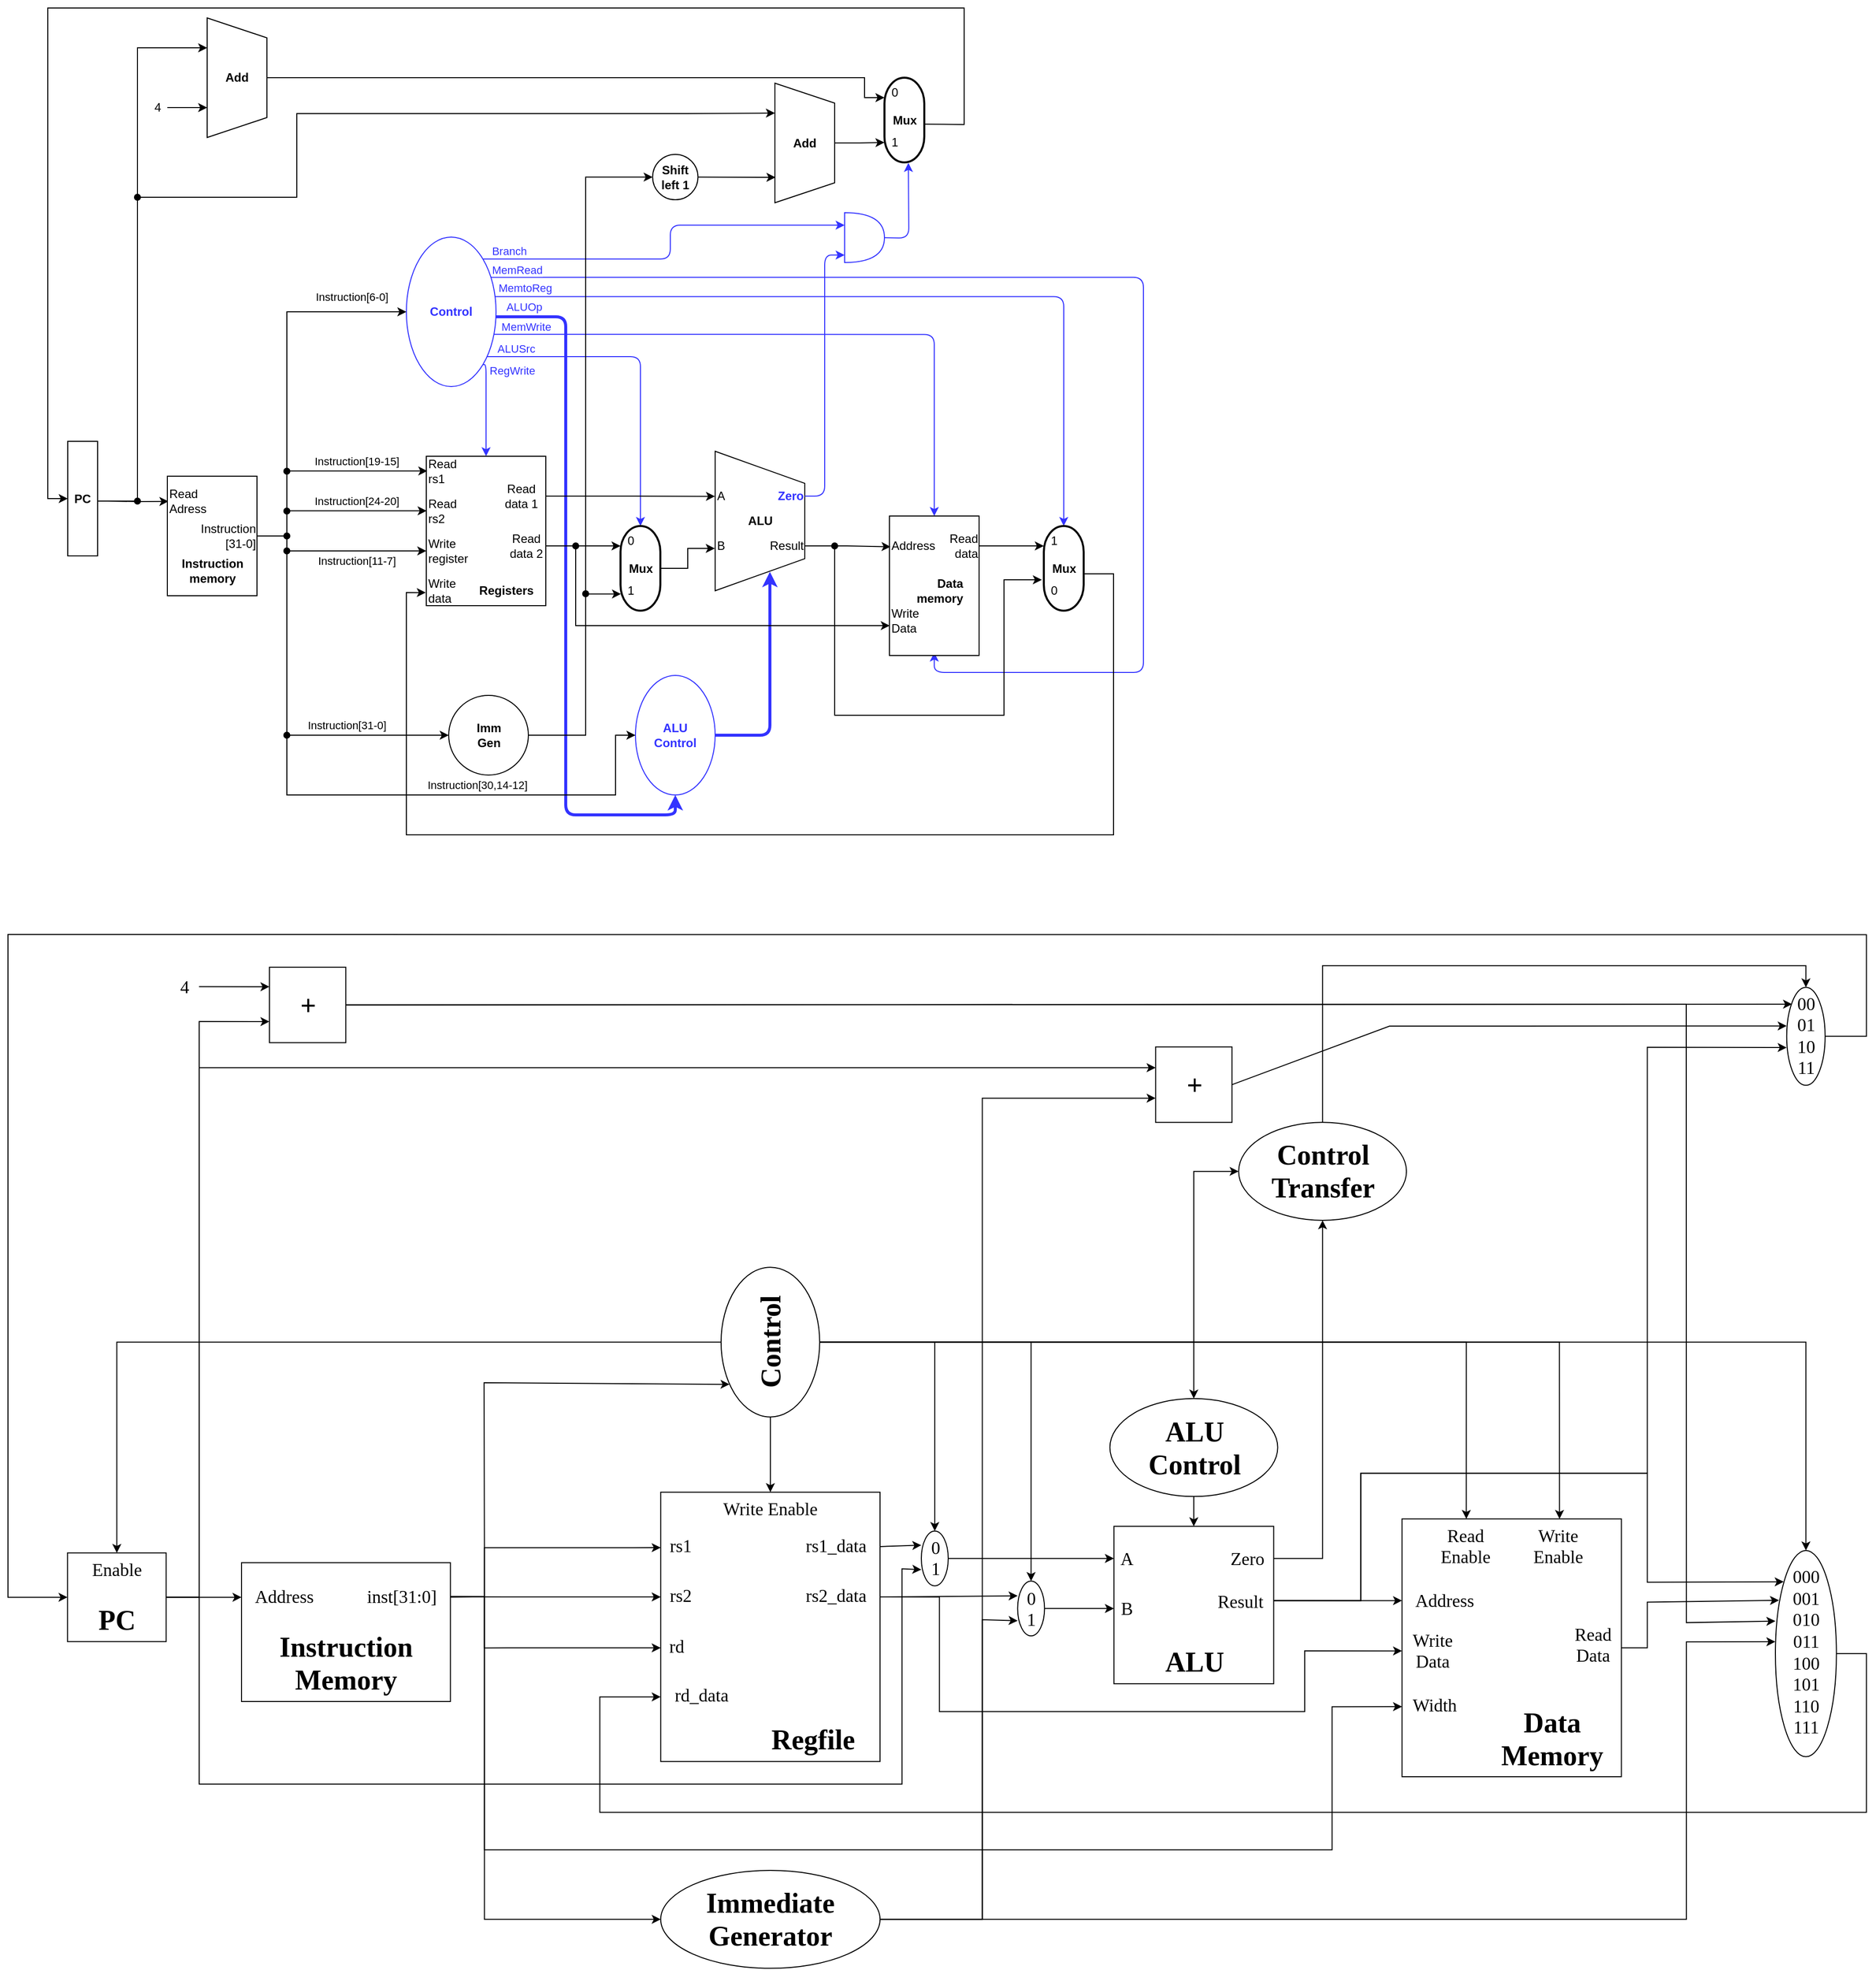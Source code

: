 <mxfile version="14.6.9" type="device"><diagram id="JpwQ6fcghHCVDPMFMv8o" name="Page 2"><mxGraphModel dx="2023" dy="2837" grid="0" gridSize="10" guides="1" tooltips="1" connect="1" arrows="1" fold="1" page="1" pageScale="1" pageWidth="1169" pageHeight="1654" math="0" shadow="0"><root><mxCell id="0"/><mxCell id="1" parent="0"/><mxCell id="iK3-GTtxhZGWAc3_6LNL-1" style="graphMlID=n0;shape=rect;strokeColor=#000000;strokeWidth=1.0" parent="1" vertex="1"><mxGeometry x="99.785" y="660.816" width="98.994" height="89.043" as="geometry"/></mxCell><mxCell id="iK3-GTtxhZGWAc3_6LNL-2" value="Enable" style="text;html=1;spacing=0;align=center;fontFamily=dialog;fontSize=18;fontStyle=0;=center;fontColor=#000000;verticalAlign=bottom" parent="iK3-GTtxhZGWAc3_6LNL-1" vertex="1"><mxGeometry x="16.841" y="4" width="65.312" height="24.953" as="geometry"/></mxCell><mxCell id="iK3-GTtxhZGWAc3_6LNL-3" value="PC" style="text;html=1;spacing=0;align=center;fontFamily=dialog;fontSize=28;fontStyle=1;=center;fontColor=#000000;verticalAlign=bottom" parent="iK3-GTtxhZGWAc3_6LNL-1" vertex="1"><mxGeometry x="26.962" y="48.449" width="45.07" height="36.594" as="geometry"/></mxCell><mxCell id="iK3-GTtxhZGWAc3_6LNL-4" style="graphMlID=n1;shape=rect;strokeColor=#000000;strokeWidth=1.0" parent="1" vertex="1"><mxGeometry x="274.487" y="670.663" width="209.729" height="139.318" as="geometry"/></mxCell><mxCell id="iK3-GTtxhZGWAc3_6LNL-5" value="inst[31:0]" style="text;html=1;spacing=0;align=center;fontFamily=dialog;fontSize=18;fontStyle=0;=center;fontColor=#000000;verticalAlign=bottom" parent="iK3-GTtxhZGWAc3_6LNL-4" vertex="1"><mxGeometry x="114.418" y="21.639" width="91.311" height="24.953" as="geometry"/></mxCell><mxCell id="iK3-GTtxhZGWAc3_6LNL-6" value="Address" style="text;html=1;spacing=0;align=center;fontFamily=dialog;fontSize=18;fontStyle=0;=center;fontColor=#000000;verticalAlign=bottom" parent="iK3-GTtxhZGWAc3_6LNL-4" vertex="1"><mxGeometry x="4" y="21.639" width="76.396" height="24.953" as="geometry"/></mxCell><mxCell id="iK3-GTtxhZGWAc3_6LNL-7" value="Instruction&lt;br/&gt;Memory" style="text;html=1;spacing=0;align=center;fontFamily=dialog;fontSize=28;fontStyle=1;=center;fontColor=#000000;verticalAlign=bottom" parent="iK3-GTtxhZGWAc3_6LNL-4" vertex="1"><mxGeometry x="16.417" y="66.131" width="176.895" height="69.188" as="geometry"/></mxCell><mxCell id="iK3-GTtxhZGWAc3_6LNL-8" style="graphMlID=n2;shape=rect;strokeColor=#000000;strokeWidth=1.0" parent="1" vertex="1"><mxGeometry x="695.352" y="599.868" width="220.21" height="270.346" as="geometry"/></mxCell><mxCell id="iK3-GTtxhZGWAc3_6LNL-9" value="rs2_data" style="text;html=1;spacing=0;align=center;fontFamily=dialog;fontSize=18;fontStyle=0;=center;fontColor=#000000;verticalAlign=bottom" parent="iK3-GTtxhZGWAc3_6LNL-8" vertex="1"><mxGeometry x="134.436" y="91.549" width="81.774" height="24.953" as="geometry"/></mxCell><mxCell id="iK3-GTtxhZGWAc3_6LNL-10" value="rs1_data" style="text;html=1;spacing=0;align=center;fontFamily=dialog;fontSize=18;fontStyle=0;=center;fontColor=#000000;verticalAlign=bottom" parent="iK3-GTtxhZGWAc3_6LNL-8" vertex="1"><mxGeometry x="134.436" y="40.928" width="81.774" height="24.953" as="geometry"/></mxCell><mxCell id="iK3-GTtxhZGWAc3_6LNL-11" value="Write Enable" style="text;html=1;spacing=0;align=center;fontFamily=dialog;fontSize=18;fontStyle=0;=center;fontColor=#000000;verticalAlign=bottom" parent="iK3-GTtxhZGWAc3_6LNL-8" vertex="1"><mxGeometry x="50.423" y="4" width="119.365" height="24.953" as="geometry"/></mxCell><mxCell id="iK3-GTtxhZGWAc3_6LNL-12" value="rd_data" style="text;html=1;spacing=0;align=center;fontFamily=dialog;fontSize=18;fontStyle=0;=center;fontColor=#000000;verticalAlign=bottom" parent="iK3-GTtxhZGWAc3_6LNL-8" vertex="1"><mxGeometry x="4" y="191.491" width="72.37" height="24.953" as="geometry"/></mxCell><mxCell id="iK3-GTtxhZGWAc3_6LNL-13" value="rd" style="text;html=1;spacing=0;align=center;fontFamily=dialog;fontSize=18;fontStyle=0;=center;fontColor=#000000;verticalAlign=bottom" parent="iK3-GTtxhZGWAc3_6LNL-8" vertex="1"><mxGeometry x="4" y="141.684" width="22.826" height="24.953" as="geometry"/></mxCell><mxCell id="iK3-GTtxhZGWAc3_6LNL-14" value="rs2" style="text;html=1;spacing=0;align=center;fontFamily=dialog;fontSize=18;fontStyle=0;=center;fontColor=#000000;verticalAlign=bottom" parent="iK3-GTtxhZGWAc3_6LNL-8" vertex="1"><mxGeometry x="4" y="91.549" width="32.23" height="24.953" as="geometry"/></mxCell><mxCell id="iK3-GTtxhZGWAc3_6LNL-15" value="rs1" style="text;html=1;spacing=0;align=center;fontFamily=dialog;fontSize=18;fontStyle=0;=center;fontColor=#000000;verticalAlign=bottom" parent="iK3-GTtxhZGWAc3_6LNL-8" vertex="1"><mxGeometry x="4" y="40.928" width="32.23" height="24.953" as="geometry"/></mxCell><mxCell id="iK3-GTtxhZGWAc3_6LNL-16" value="Regfile" style="text;html=1;spacing=0;align=center;fontFamily=dialog;fontSize=28;fontStyle=1;=center;fontColor=#000000;verticalAlign=bottom" parent="iK3-GTtxhZGWAc3_6LNL-8" vertex="1"><mxGeometry x="95.498" y="229.753" width="114.961" height="36.594" as="geometry"/></mxCell><mxCell id="iK3-GTtxhZGWAc3_6LNL-17" style="graphMlID=n3;shape=ellipse;strokeColor=#000000;strokeWidth=1.0" parent="1" vertex="1"><mxGeometry x="755.96" y="374.072" width="98.994" height="150.312" as="geometry"/></mxCell><mxCell id="iK3-GTtxhZGWAc3_6LNL-18" value="Control" style="text;html=1;spacing=0;align=center;fontFamily=dialog;fontSize=28;fontStyle=1;=center;fontColor=#000000;verticalAlign=bottom;rotation=270.0" parent="iK3-GTtxhZGWAc3_6LNL-17" vertex="1"><mxGeometry x="-10.187" y="56.863" width="119.746" height="36.594" as="geometry"/></mxCell><mxCell id="iK3-GTtxhZGWAc3_6LNL-19" style="graphMlID=n4;shape=ellipse;strokeColor=#000000;strokeWidth=1.0" parent="1" vertex="1"><mxGeometry x="695.352" y="979.536" width="220.21" height="98.271" as="geometry"/></mxCell><mxCell id="iK3-GTtxhZGWAc3_6LNL-20" value="Immediate&lt;br/&gt;Generator" style="text;html=1;spacing=0;align=center;fontFamily=dialog;fontSize=28;fontStyle=1;=center;fontColor=#000000;verticalAlign=bottom" parent="iK3-GTtxhZGWAc3_6LNL-19" vertex="1"><mxGeometry x="23.77" y="14.542" width="172.67" height="69.188" as="geometry"/></mxCell><mxCell id="iK3-GTtxhZGWAc3_6LNL-21" style="graphMlID=n5;shape=rect;strokeColor=#000000;strokeWidth=1.0" parent="1" vertex="1"><mxGeometry x="1150.375" y="634.149" width="160.4" height="158.0" as="geometry"/></mxCell><mxCell id="iK3-GTtxhZGWAc3_6LNL-22" value="Result" style="text;html=1;spacing=0;align=center;fontFamily=dialog;fontSize=18;fontStyle=0;=center;fontColor=#000000;verticalAlign=bottom" parent="iK3-GTtxhZGWAc3_6LNL-21" vertex="1"><mxGeometry x="95.974" y="63.29" width="60.426" height="24.953" as="geometry"/></mxCell><mxCell id="iK3-GTtxhZGWAc3_6LNL-23" value="Zero" style="text;html=1;spacing=0;align=center;fontFamily=dialog;fontSize=18;fontStyle=0;=center;fontColor=#000000;verticalAlign=bottom" parent="iK3-GTtxhZGWAc3_6LNL-21" vertex="1"><mxGeometry x="110.582" y="19.439" width="45.818" height="24.953" as="geometry"/></mxCell><mxCell id="iK3-GTtxhZGWAc3_6LNL-24" value="B" style="text;html=1;spacing=0;align=center;fontFamily=dialog;fontSize=18;fontStyle=0;=center;fontColor=#000000;verticalAlign=bottom" parent="iK3-GTtxhZGWAc3_6LNL-21" vertex="1"><mxGeometry x="4" y="69.877" width="16.349" height="24.953" as="geometry"/></mxCell><mxCell id="iK3-GTtxhZGWAc3_6LNL-25" value="A" style="text;html=1;spacing=0;align=center;fontFamily=dialog;fontSize=18;fontStyle=0;=center;fontColor=#000000;verticalAlign=bottom" parent="iK3-GTtxhZGWAc3_6LNL-21" vertex="1"><mxGeometry x="4" y="19.439" width="16.313" height="24.953" as="geometry"/></mxCell><mxCell id="iK3-GTtxhZGWAc3_6LNL-26" value="&lt;font color=&quot;#000000&quot;&gt;ALU&lt;/font&gt;" style="text;html=1;spacing=0;align=center;fontFamily=dialog;fontSize=28;fontStyle=1;=center;fontColor=#ff0000;verticalAlign=bottom" parent="iK3-GTtxhZGWAc3_6LNL-21" vertex="1"><mxGeometry x="47.076" y="117.406" width="66.248" height="36.594" as="geometry"/></mxCell><mxCell id="iK3-GTtxhZGWAc3_6LNL-27" style="graphMlID=n6;shape=ellipse;strokeColor=#000000;strokeWidth=1.0" parent="1" vertex="1"><mxGeometry x="1146.335" y="505.878" width="168.479" height="98.271" as="geometry"/></mxCell><mxCell id="iK3-GTtxhZGWAc3_6LNL-28" value="ALU&lt;br/&gt;Control" style="text;html=1;spacing=0;align=center;fontFamily=dialog;fontSize=28;fontStyle=1;=center;fontColor=#000000;verticalAlign=bottom" parent="iK3-GTtxhZGWAc3_6LNL-27" vertex="1"><mxGeometry x="24.366" y="14.542" width="119.746" height="69.188" as="geometry"/></mxCell><mxCell id="iK3-GTtxhZGWAc3_6LNL-29" style="graphMlID=n7;shape=ellipse;strokeColor=#000000;strokeWidth=1.0" parent="1" vertex="1"><mxGeometry x="1275.607" y="228.678" width="168.479" height="98.271" as="geometry"/></mxCell><mxCell id="iK3-GTtxhZGWAc3_6LNL-30" value="Control&lt;br/&gt;Transfer" style="text;html=1;spacing=0;align=center;fontFamily=dialog;fontSize=28;fontStyle=1;=center;fontColor=#000000;verticalAlign=bottom" parent="iK3-GTtxhZGWAc3_6LNL-29" vertex="1"><mxGeometry x="15.548" y="14.542" width="137.383" height="69.188" as="geometry"/></mxCell><mxCell id="iK3-GTtxhZGWAc3_6LNL-31" style="graphMlID=n8;shape=rect;strokeColor=#000000;strokeWidth=1.0" parent="1" vertex="1"><mxGeometry x="1439.635" y="626.692" width="220.21" height="258.826" as="geometry"/></mxCell><mxCell id="iK3-GTtxhZGWAc3_6LNL-32" value="Read&lt;br/&gt;Enable" style="text;html=1;spacing=0;align=center;fontFamily=dialog;fontSize=18;fontStyle=0;=center;fontColor=#000000;verticalAlign=bottom" parent="iK3-GTtxhZGWAc3_6LNL-31" vertex="1"><mxGeometry x="31.207" y="4" width="65.312" height="45.906" as="geometry"/></mxCell><mxCell id="iK3-GTtxhZGWAc3_6LNL-33" value="Read&lt;br/&gt;Data" style="text;html=1;spacing=0;align=center;fontFamily=dialog;fontSize=18;fontStyle=0;=center;fontColor=#000000;verticalAlign=bottom" parent="iK3-GTtxhZGWAc3_6LNL-31" vertex="1"><mxGeometry x="166.173" y="103.812" width="50.037" height="45.906" as="geometry"/></mxCell><mxCell id="iK3-GTtxhZGWAc3_6LNL-34" value="Write&lt;br/&gt;Enable" style="text;html=1;spacing=0;align=center;fontFamily=dialog;fontSize=18;fontStyle=0;=center;fontColor=#000000;verticalAlign=bottom" parent="iK3-GTtxhZGWAc3_6LNL-31" vertex="1"><mxGeometry x="124.169" y="4" width="65.312" height="45.906" as="geometry"/></mxCell><mxCell id="iK3-GTtxhZGWAc3_6LNL-35" value="Width" style="text;html=1;spacing=0;align=center;fontFamily=dialog;fontSize=18;fontStyle=0;=center;fontColor=#000000;verticalAlign=bottom" parent="iK3-GTtxhZGWAc3_6LNL-31" vertex="1"><mxGeometry x="4" y="174.805" width="56.69" height="24.953" as="geometry"/></mxCell><mxCell id="iK3-GTtxhZGWAc3_6LNL-36" value="Write&lt;br/&gt;Data" style="text;html=1;spacing=0;align=center;fontFamily=dialog;fontSize=18;fontStyle=0;=center;fontColor=#000000;verticalAlign=bottom" parent="iK3-GTtxhZGWAc3_6LNL-31" vertex="1"><mxGeometry x="4" y="109.813" width="52.331" height="45.906" as="geometry"/></mxCell><mxCell id="iK3-GTtxhZGWAc3_6LNL-37" value="Address" style="text;html=1;spacing=0;align=center;fontFamily=dialog;fontSize=18;fontStyle=0;=center;fontColor=#000000;verticalAlign=bottom" parent="iK3-GTtxhZGWAc3_6LNL-31" vertex="1"><mxGeometry x="4" y="69.388" width="76.396" height="24.953" as="geometry"/></mxCell><mxCell id="iK3-GTtxhZGWAc3_6LNL-38" value="Data&lt;br/&gt;Memory" style="text;html=1;spacing=0;align=center;fontFamily=dialog;fontSize=28;fontStyle=1;=center;fontColor=#000000;verticalAlign=bottom" parent="iK3-GTtxhZGWAc3_6LNL-31" vertex="1"><mxGeometry x="84.884" y="185.639" width="131.326" height="69.188" as="geometry"/></mxCell><mxCell id="iK3-GTtxhZGWAc3_6LNL-39" style="graphMlID=n9;shape=rect;strokeColor=#000000;strokeWidth=1.0" parent="1" vertex="1"><mxGeometry x="302.543" y="72.896" width="76.637" height="75.771" as="geometry"/></mxCell><mxCell id="iK3-GTtxhZGWAc3_6LNL-40" value="+" style="text;html=1;spacing=0;align=center;fontFamily=dialog;fontSize=28;fontStyle=1;=center;fontColor=#000000;verticalAlign=bottom" parent="iK3-GTtxhZGWAc3_6LNL-39" vertex="1"><mxGeometry x="24.588" y="19.589" width="27.461" height="36.594" as="geometry"/></mxCell><mxCell id="iK3-GTtxhZGWAc3_6LNL-41" style="graphMlID=n10;shape=rect;strokeColor=#000000;strokeWidth=1.0" parent="1" vertex="1"><mxGeometry x="1192.256" y="152.906" width="76.637" height="75.771" as="geometry"/></mxCell><mxCell id="iK3-GTtxhZGWAc3_6LNL-42" value="+" style="text;html=1;spacing=0;align=center;fontFamily=dialog;fontSize=28;fontStyle=1;=center;fontColor=#000000;verticalAlign=bottom" parent="iK3-GTtxhZGWAc3_6LNL-41" vertex="1"><mxGeometry x="24.588" y="19.589" width="27.461" height="36.594" as="geometry"/></mxCell><mxCell id="iK3-GTtxhZGWAc3_6LNL-43" style="graphMlID=n11;shape=rect;strokeWidth=1.0;strokeColor=none" parent="1" vertex="1"><mxGeometry x="201.81" y="77.434" width="30" height="30" as="geometry"/></mxCell><mxCell id="iK3-GTtxhZGWAc3_6LNL-44" value="4" style="text;html=1;spacing=0;align=center;fontFamily=dialog;fontSize=18;fontStyle=0;=center;fontColor=#000000;verticalAlign=bottom" parent="iK3-GTtxhZGWAc3_6LNL-43" vertex="1"><mxGeometry x="7.274" y="2.523" width="15.452" height="24.953" as="geometry"/></mxCell><mxCell id="iK3-GTtxhZGWAc3_6LNL-45" style="graphMlID=n12;shape=ellipse;strokeColor=#000000;strokeWidth=1.0" parent="1" vertex="1"><mxGeometry x="957.015" y="638.865" width="27" height="55" as="geometry"/></mxCell><mxCell id="iK3-GTtxhZGWAc3_6LNL-46" value="0&lt;br/&gt;1" style="text;html=1;spacing=0;align=center;fontFamily=dialog;fontSize=18;fontStyle=0;=center;fontColor=#000000;verticalAlign=bottom" parent="iK3-GTtxhZGWAc3_6LNL-45" vertex="1"><mxGeometry x="5.774" y="4.547" width="15.452" height="45.906" as="geometry"/></mxCell><mxCell id="iK3-GTtxhZGWAc3_6LNL-47" style="graphMlID=n13;shape=ellipse;strokeColor=#000000;strokeWidth=1.0" parent="1" vertex="1"><mxGeometry x="1053.695" y="689.118" width="27" height="55" as="geometry"/></mxCell><mxCell id="iK3-GTtxhZGWAc3_6LNL-48" value="0&lt;br/&gt;1" style="text;html=1;spacing=0;align=center;fontFamily=dialog;fontSize=18;fontStyle=0;=center;fontColor=#000000;verticalAlign=bottom" parent="iK3-GTtxhZGWAc3_6LNL-47" vertex="1"><mxGeometry x="5.774" y="4.547" width="15.452" height="45.906" as="geometry"/></mxCell><mxCell id="iK3-GTtxhZGWAc3_6LNL-49" style="graphMlID=n14;shape=ellipse;strokeColor=#000000;strokeWidth=1.0" parent="1" vertex="1"><mxGeometry x="1825.849" y="93.127" width="38.575" height="98.271" as="geometry"/></mxCell><mxCell id="iK3-GTtxhZGWAc3_6LNL-50" value="00&lt;br/&gt;01&lt;br/&gt;10&lt;br/&gt;11" style="text;html=1;spacing=0;align=center;fontFamily=dialog;fontSize=18;fontStyle=0;=center;fontColor=#000000;verticalAlign=bottom" parent="iK3-GTtxhZGWAc3_6LNL-49" vertex="1"><mxGeometry x="5.835" y="5.229" width="26.904" height="87.812" as="geometry"/></mxCell><mxCell id="iK3-GTtxhZGWAc3_6LNL-51" style="graphMlID=n15;shape=ellipse;strokeColor=#000000;strokeWidth=1.0" parent="1" vertex="1"><mxGeometry x="1814.511" y="658.32" width="61.25" height="207.091" as="geometry"/></mxCell><mxCell id="iK3-GTtxhZGWAc3_6LNL-52" value="000&lt;br/&gt;001&lt;br/&gt;010&lt;br/&gt;011&lt;br/&gt;100&lt;br/&gt;101&lt;br/&gt;110&lt;br/&gt;111" style="text;html=1;spacing=0;align=center;fontFamily=dialog;fontSize=18;fontStyle=0;=center;fontColor=#000000;verticalAlign=bottom" parent="iK3-GTtxhZGWAc3_6LNL-51" vertex="1"><mxGeometry x="11.447" y="17.733" width="38.356" height="171.625" as="geometry"/></mxCell><mxCell id="iK3-GTtxhZGWAc3_6LNL-53" value="" style="graphMlID=e0;rounded=0;endArrow=classic;strokeColor=#000000;strokeWidth=1.0;startArrow=none;startFill=1;endFill=1;exitX=1;exitY=0.5;entryX=0.0;entryY=0.249" parent="1" source="iK3-GTtxhZGWAc3_6LNL-1" target="iK3-GTtxhZGWAc3_6LNL-4" edge="1"><mxGeometry relative="1" as="geometry"/></mxCell><mxCell id="iK3-GTtxhZGWAc3_6LNL-54" value="" style="graphMlID=e1;rounded=0;endArrow=classic;strokeColor=#000000;strokeWidth=1.0;startArrow=none;startFill=1;endFill=1;exitX=1.0;exitY=0.246;entryX=0.0;entryY=0.206" parent="1" source="iK3-GTtxhZGWAc3_6LNL-4" target="iK3-GTtxhZGWAc3_6LNL-8" edge="1"><mxGeometry relative="1" as="geometry"><Array as="points"><mxPoint x="518.342" y="704.902"/><mxPoint x="518.342" y="655.637"/></Array></mxGeometry></mxCell><mxCell id="iK3-GTtxhZGWAc3_6LNL-55" value="" style="graphMlID=e2;rounded=0;endArrow=classic;strokeColor=#000000;strokeWidth=1.0;startArrow=none;startFill=1;endFill=1;exitX=1.0;exitY=0.246;entryX=-0.0;entryY=0.389" parent="1" source="iK3-GTtxhZGWAc3_6LNL-4" target="iK3-GTtxhZGWAc3_6LNL-8" edge="1"><mxGeometry relative="1" as="geometry"/></mxCell><mxCell id="iK3-GTtxhZGWAc3_6LNL-56" value="" style="graphMlID=e3;rounded=0;endArrow=classic;strokeColor=#000000;strokeWidth=1.0;startArrow=none;startFill=1;endFill=1;exitX=1.005;exitY=0.246;entryX=0.0;entryY=0.578" parent="1" source="iK3-GTtxhZGWAc3_6LNL-4" target="iK3-GTtxhZGWAc3_6LNL-8" edge="1"><mxGeometry relative="1" as="geometry"><Array as="points"><mxPoint x="518.342" y="704.902"/><mxPoint x="518.342" y="756.196"/></Array></mxGeometry></mxCell><mxCell id="iK3-GTtxhZGWAc3_6LNL-57" value="" style="graphMlID=e4;rounded=0;endArrow=classic;strokeColor=#000000;strokeWidth=1.0;startArrow=none;startFill=1;endFill=1;exitX=0.5;exitY=1;entryX=0.5;entryY=-1.051e-16" parent="1" source="iK3-GTtxhZGWAc3_6LNL-17" target="iK3-GTtxhZGWAc3_6LNL-8" edge="1"><mxGeometry relative="1" as="geometry"/></mxCell><mxCell id="iK3-GTtxhZGWAc3_6LNL-58" value="" style="graphMlID=e5;rounded=0;endArrow=classic;strokeColor=#000000;strokeWidth=1.0;startArrow=none;startFill=1;endFill=1;exitX=1.0;exitY=0.246;entryX=5.163e-16;entryY=0.5" parent="1" source="iK3-GTtxhZGWAc3_6LNL-4" target="iK3-GTtxhZGWAc3_6LNL-19" edge="1"><mxGeometry relative="1" as="geometry"><Array as="points"><mxPoint x="518.342" y="704.902"/><mxPoint x="518.342" y="1028.672"/></Array></mxGeometry></mxCell><mxCell id="iK3-GTtxhZGWAc3_6LNL-59" value="" style="graphMlID=e6;rounded=0;endArrow=classic;strokeColor=#000000;strokeWidth=1.0;startArrow=none;startFill=1;endFill=1;exitX=1.0;exitY=0.472;entryX=-0.0;entryY=0.317" parent="1" source="iK3-GTtxhZGWAc3_6LNL-21" target="iK3-GTtxhZGWAc3_6LNL-31" edge="1"><mxGeometry relative="1" as="geometry"/></mxCell><mxCell id="iK3-GTtxhZGWAc3_6LNL-60" value="" style="graphMlID=e7;rounded=0;endArrow=classic;strokeColor=#000000;strokeWidth=1.0;startArrow=none;startFill=1;endFill=1;exitX=1.0;exitY=0.5;entryX=0;entryY=0.5" parent="1" source="iK3-GTtxhZGWAc3_6LNL-17" target="iK3-GTtxhZGWAc3_6LNL-29" edge="1"><mxGeometry relative="1" as="geometry"><Array as="points"><mxPoint x="1230.575" y="449.228"/><mxPoint x="1230.575" y="277.813"/></Array></mxGeometry></mxCell><mxCell id="iK3-GTtxhZGWAc3_6LNL-61" value="" style="graphMlID=e8;rounded=0;endArrow=classic;strokeColor=#000000;strokeWidth=1.0;startArrow=none;startFill=1;endFill=1;exitX=1.0;exitY=0.204;entryX=0.5;entryY=1" parent="1" source="iK3-GTtxhZGWAc3_6LNL-21" target="iK3-GTtxhZGWAc3_6LNL-29" edge="1"><mxGeometry relative="1" as="geometry"><Array as="points"><mxPoint x="1359.846" y="666.365"/></Array></mxGeometry></mxCell><mxCell id="iK3-GTtxhZGWAc3_6LNL-62" value="" style="graphMlID=e9;rounded=0;endArrow=classic;strokeColor=#000000;strokeWidth=1.0;startArrow=none;startFill=1;endFill=1;exitX=1;exitY=0.5;entryX=0.0;entryY=0.72" parent="1" source="iK3-GTtxhZGWAc3_6LNL-1" target="iK3-GTtxhZGWAc3_6LNL-39" edge="1"><mxGeometry relative="1" as="geometry"><Array as="points"><mxPoint x="231.987" y="705.337"/><mxPoint x="231.987" y="127.434"/></Array></mxGeometry></mxCell><mxCell id="iK3-GTtxhZGWAc3_6LNL-63" value="" style="graphMlID=e10;rounded=0;endArrow=classic;strokeColor=#000000;strokeWidth=1.0;startArrow=none;startFill=1;endFill=1;exitX=1;exitY=0.5;entryX=0.0;entryY=0.258" parent="1" source="iK3-GTtxhZGWAc3_6LNL-43" target="iK3-GTtxhZGWAc3_6LNL-39" edge="1"><mxGeometry relative="1" as="geometry"/></mxCell><mxCell id="iK3-GTtxhZGWAc3_6LNL-64" value="" style="graphMlID=e11;rounded=0;endArrow=classic;strokeColor=#000000;strokeWidth=1.0;startArrow=none;startFill=1;endFill=1;exitX=1;exitY=0.5;entryX=0.0;entryY=0.275" parent="1" source="iK3-GTtxhZGWAc3_6LNL-1" target="iK3-GTtxhZGWAc3_6LNL-41" edge="1"><mxGeometry relative="1" as="geometry"><Array as="points"><mxPoint x="231.987" y="705.337"/><mxPoint x="231.987" y="173.772"/></Array></mxGeometry></mxCell><mxCell id="iK3-GTtxhZGWAc3_6LNL-65" value="" style="graphMlID=e12;rounded=0;endArrow=classic;strokeColor=#000000;strokeWidth=1.0;startArrow=none;startFill=1;endFill=1;exitX=1.0;exitY=0.5;entryX=-0.0;entryY=0.679" parent="1" source="iK3-GTtxhZGWAc3_6LNL-19" target="iK3-GTtxhZGWAc3_6LNL-41" edge="1"><mxGeometry relative="1" as="geometry"><Array as="points"><mxPoint x="1018.237" y="1028.672"/><mxPoint x="1018.237" y="204.37"/></Array></mxGeometry></mxCell><mxCell id="iK3-GTtxhZGWAc3_6LNL-66" value="" style="graphMlID=e13;rounded=0;endArrow=classic;strokeColor=#000000;strokeWidth=1.0;startArrow=none;startFill=1;endFill=1;exitX=1.0;exitY=0.5;entryX=0.5;entryY=0" parent="1" source="iK3-GTtxhZGWAc3_6LNL-17" target="iK3-GTtxhZGWAc3_6LNL-27" edge="1"><mxGeometry relative="1" as="geometry"><Array as="points"><mxPoint x="1230.575" y="449.228"/></Array></mxGeometry></mxCell><mxCell id="iK3-GTtxhZGWAc3_6LNL-67" value="" style="graphMlID=e14;rounded=0;endArrow=classic;strokeColor=#000000;strokeWidth=1.0;startArrow=none;startFill=1;endFill=1;exitX=0.5;exitY=1;entryX=0.5;entryY=0" parent="1" source="iK3-GTtxhZGWAc3_6LNL-27" target="iK3-GTtxhZGWAc3_6LNL-21" edge="1"><mxGeometry relative="1" as="geometry"/></mxCell><mxCell id="iK3-GTtxhZGWAc3_6LNL-68" value="" style="graphMlID=e15;rounded=0;endArrow=classic;strokeColor=#000000;strokeWidth=1.0;startArrow=none;startFill=1;endFill=1;exitX=1.0;exitY=0.5;entryX=0.293;entryY=-0.0" parent="1" source="iK3-GTtxhZGWAc3_6LNL-17" target="iK3-GTtxhZGWAc3_6LNL-31" edge="1"><mxGeometry relative="1" as="geometry"><Array as="points"><mxPoint x="1504.202" y="449.228"/></Array></mxGeometry></mxCell><mxCell id="iK3-GTtxhZGWAc3_6LNL-69" value="" style="graphMlID=e16;rounded=0;endArrow=classic;strokeColor=#000000;strokeWidth=1.0;startArrow=none;startFill=1;endFill=1;exitX=1.0;exitY=0.5;entryX=0.718;entryY=-0.0" parent="1" source="iK3-GTtxhZGWAc3_6LNL-17" target="iK3-GTtxhZGWAc3_6LNL-31" edge="1"><mxGeometry relative="1" as="geometry"><Array as="points"><mxPoint x="1597.675" y="449.228"/></Array></mxGeometry></mxCell><mxCell id="iK3-GTtxhZGWAc3_6LNL-70" value="" style="graphMlID=e17;rounded=0;endArrow=classic;strokeColor=#000000;strokeWidth=1.0;startArrow=none;startFill=1;endFill=1;exitX=1.0;exitY=0.202;entryX=0.049;entryY=0.282" parent="1" source="iK3-GTtxhZGWAc3_6LNL-8" target="iK3-GTtxhZGWAc3_6LNL-45" edge="1"><mxGeometry relative="1" as="geometry"/></mxCell><mxCell id="iK3-GTtxhZGWAc3_6LNL-71" value="" style="graphMlID=e18;rounded=0;endArrow=classic;strokeColor=#000000;strokeWidth=1.0;startArrow=none;startFill=1;endFill=1;exitX=1.0;exitY=0.389;entryX=0.047;entryY=0.291" parent="1" source="iK3-GTtxhZGWAc3_6LNL-8" target="iK3-GTtxhZGWAc3_6LNL-47" edge="1"><mxGeometry relative="1" as="geometry"/></mxCell><mxCell id="iK3-GTtxhZGWAc3_6LNL-72" value="" style="graphMlID=e19;rounded=0;endArrow=classic;strokeColor=#000000;strokeWidth=1.0;startArrow=none;startFill=1;endFill=1;exitX=1.0;exitY=0.5;entryX=0.5;entryY=0" parent="1" source="iK3-GTtxhZGWAc3_6LNL-17" target="iK3-GTtxhZGWAc3_6LNL-45" edge="1"><mxGeometry relative="1" as="geometry"><Array as="points"><mxPoint x="970.515" y="449.228"/></Array></mxGeometry></mxCell><mxCell id="iK3-GTtxhZGWAc3_6LNL-73" value="" style="graphMlID=e20;rounded=0;endArrow=classic;strokeColor=#000000;strokeWidth=1.0;startArrow=none;startFill=1;endFill=1;exitX=1.0;exitY=0.5;entryX=0.5;entryY=0" parent="1" source="iK3-GTtxhZGWAc3_6LNL-17" target="iK3-GTtxhZGWAc3_6LNL-47" edge="1"><mxGeometry relative="1" as="geometry"><Array as="points"><mxPoint x="1067.195" y="449.228"/></Array></mxGeometry></mxCell><mxCell id="iK3-GTtxhZGWAc3_6LNL-74" value="" style="graphMlID=e21;rounded=0;endArrow=classic;strokeColor=#000000;strokeWidth=1.0;startArrow=none;startFill=1;endFill=1;exitX=1;exitY=0.5;entryX=0.038;entryY=0.689" parent="1" source="iK3-GTtxhZGWAc3_6LNL-1" target="iK3-GTtxhZGWAc3_6LNL-45" edge="1"><mxGeometry relative="1" as="geometry"><Array as="points"><mxPoint x="231.987" y="705.337"/><mxPoint x="231.987" y="892.869"/><mxPoint x="937.624" y="892.869"/><mxPoint x="937.624" y="676.752"/></Array></mxGeometry></mxCell><mxCell id="iK3-GTtxhZGWAc3_6LNL-75" value="" style="graphMlID=e22;rounded=0;endArrow=classic;strokeColor=#000000;strokeWidth=1.0;startArrow=none;startFill=1;endFill=1;exitX=1;exitY=0.5;entryX=-0.0;entryY=0.204" parent="1" source="iK3-GTtxhZGWAc3_6LNL-45" target="iK3-GTtxhZGWAc3_6LNL-21" edge="1"><mxGeometry relative="1" as="geometry"/></mxCell><mxCell id="iK3-GTtxhZGWAc3_6LNL-76" value="" style="graphMlID=e23;rounded=0;endArrow=classic;strokeColor=#000000;strokeWidth=1.0;startArrow=none;startFill=1;endFill=1;exitX=1;exitY=0.5;entryX=0.0;entryY=0.522" parent="1" source="iK3-GTtxhZGWAc3_6LNL-47" target="iK3-GTtxhZGWAc3_6LNL-21" edge="1"><mxGeometry relative="1" as="geometry"/></mxCell><mxCell id="iK3-GTtxhZGWAc3_6LNL-77" value="" style="graphMlID=e24;rounded=0;endArrow=classic;strokeColor=#000000;strokeWidth=1.0;startArrow=none;startFill=1;endFill=1;exitX=1.0;exitY=0.5;entryX=0.043;entryY=0.704" parent="1" source="iK3-GTtxhZGWAc3_6LNL-19" target="iK3-GTtxhZGWAc3_6LNL-47" edge="1"><mxGeometry relative="1" as="geometry"><Array as="points"><mxPoint x="1018.237" y="1028.672"/><mxPoint x="1018.237" y="727.836"/></Array></mxGeometry></mxCell><mxCell id="iK3-GTtxhZGWAc3_6LNL-78" value="" style="graphMlID=e25;rounded=0;endArrow=classic;strokeColor=#000000;strokeWidth=1.0;startArrow=none;startFill=1;endFill=1;exitX=1.0;exitY=0.389;entryX=-0.0;entryY=0.512" parent="1" source="iK3-GTtxhZGWAc3_6LNL-8" target="iK3-GTtxhZGWAc3_6LNL-31" edge="1"><mxGeometry relative="1" as="geometry"><Array as="points"><mxPoint x="975.194" y="705.136"/><mxPoint x="975.194" y="820.177"/><mxPoint x="1341.904" y="820.177"/><mxPoint x="1341.904" y="759.119"/></Array></mxGeometry></mxCell><mxCell id="iK3-GTtxhZGWAc3_6LNL-79" value="" style="graphMlID=e26;rounded=0;endArrow=classic;strokeColor=#000000;strokeWidth=1.0;startArrow=none;startFill=1;endFill=1;exitX=1.0;exitY=0.472;entryX=0.136;entryY=0.152;entryDx=0;entryDy=0;entryPerimeter=0;" parent="1" source="iK3-GTtxhZGWAc3_6LNL-21" target="iK3-GTtxhZGWAc3_6LNL-51" edge="1"><mxGeometry relative="1" as="geometry"><Array as="points"><mxPoint x="1398.233" y="708.763"/><mxPoint x="1398.233" y="580.867"/><mxPoint x="1685.867" y="580.867"/><mxPoint x="1685.867" y="690.307"/></Array><mxPoint x="1810" y="680" as="targetPoint"/></mxGeometry></mxCell><mxCell id="iK3-GTtxhZGWAc3_6LNL-80" value="" style="graphMlID=e27;rounded=0;endArrow=classic;strokeColor=#000000;strokeWidth=1.0;startArrow=none;startFill=1;endFill=1;exitX=1.0;exitY=0.5;entryX=0.059;entryY=0.242;entryDx=0;entryDy=0;entryPerimeter=0;" parent="1" source="iK3-GTtxhZGWAc3_6LNL-31" target="iK3-GTtxhZGWAc3_6LNL-51" edge="1"><mxGeometry relative="1" as="geometry"><Array as="points"><mxPoint x="1685.867" y="756.106"/><mxPoint x="1685.867" y="710.307"/></Array></mxGeometry></mxCell><mxCell id="iK3-GTtxhZGWAc3_6LNL-81" value="" style="graphMlID=e28;rounded=0;endArrow=classic;strokeColor=#000000;strokeWidth=1.0;startArrow=none;startFill=1;endFill=1;exitX=1.0;exitY=0.5;entryX=0.003;entryY=0.443" parent="1" source="iK3-GTtxhZGWAc3_6LNL-19" target="iK3-GTtxhZGWAc3_6LNL-51" edge="1"><mxGeometry relative="1" as="geometry"><Array as="points"><mxPoint x="1018.237" y="1028.672"/><mxPoint x="1725.16" y="1028.672"/><mxPoint x="1725.16" y="750.111"/></Array></mxGeometry></mxCell><mxCell id="iK3-GTtxhZGWAc3_6LNL-82" value="" style="graphMlID=e29;rounded=0;endArrow=classic;strokeColor=#000000;strokeWidth=1.0;startArrow=none;startFill=1;endFill=1;exitX=1;exitY=0.5;entryX=0.0;entryY=0.76" parent="1" source="iK3-GTtxhZGWAc3_6LNL-51" target="iK3-GTtxhZGWAc3_6LNL-8" edge="1"><mxGeometry relative="1" as="geometry"><Array as="points"><mxPoint x="1905.867" y="761.866"/><mxPoint x="1905.867" y="921.27"/><mxPoint x="634.229" y="921.27"/><mxPoint x="634.229" y="805.355"/></Array></mxGeometry></mxCell><mxCell id="iK3-GTtxhZGWAc3_6LNL-83" value="" style="graphMlID=e30;rounded=0;endArrow=classic;strokeColor=#000000;strokeWidth=1.0;startArrow=none;startFill=1;endFill=1;exitX=1.0;exitY=0.244;entryX=0.0;entryY=0.728" parent="1" source="iK3-GTtxhZGWAc3_6LNL-4" target="iK3-GTtxhZGWAc3_6LNL-31" edge="1"><mxGeometry relative="1" as="geometry"><Array as="points"><mxPoint x="518.342" y="704.902"/><mxPoint x="518.342" y="958.815"/><mxPoint x="1369.384" y="958.815"/><mxPoint x="1369.384" y="815.23"/></Array></mxGeometry></mxCell><mxCell id="iK3-GTtxhZGWAc3_6LNL-84" value="" style="graphMlID=e31;rounded=0;endArrow=classic;strokeColor=#000000;strokeWidth=1.0;startArrow=none;startFill=1;endFill=1;exitX=1.0;exitY=0.5;entryX=-0.017;entryY=0.133;entryDx=0;entryDy=0;entryPerimeter=0;" parent="1" source="iK3-GTtxhZGWAc3_6LNL-39" target="iK3-GTtxhZGWAc3_6LNL-50" edge="1"><mxGeometry relative="1" as="geometry"><mxPoint x="1800" y="108" as="targetPoint"/></mxGeometry></mxCell><mxCell id="iK3-GTtxhZGWAc3_6LNL-85" value="" style="graphMlID=e32;rounded=0;endArrow=classic;strokeColor=#000000;strokeWidth=1.0;startArrow=none;startFill=1;endFill=1;exitX=1.0;exitY=0.5;entryX=0.01;entryY=0.396" parent="1" source="iK3-GTtxhZGWAc3_6LNL-41" target="iK3-GTtxhZGWAc3_6LNL-49" edge="1"><mxGeometry relative="1" as="geometry"><Array as="points"><mxPoint x="1427.112" y="132.054"/></Array></mxGeometry></mxCell><mxCell id="iK3-GTtxhZGWAc3_6LNL-86" value="" style="graphMlID=e33;rounded=0;endArrow=classic;strokeColor=#000000;strokeWidth=1.0;startArrow=none;startFill=1;endFill=1;exitX=1.0;exitY=0.471;entryX=0.013;entryY=0.612" parent="1" source="iK3-GTtxhZGWAc3_6LNL-21" target="iK3-GTtxhZGWAc3_6LNL-49" edge="1"><mxGeometry relative="1" as="geometry"><Array as="points"><mxPoint x="1398.233" y="708.763"/><mxPoint x="1398.233" y="580.867"/><mxPoint x="1685.867" y="580.867"/><mxPoint x="1685.867" y="153.279"/></Array></mxGeometry></mxCell><mxCell id="iK3-GTtxhZGWAc3_6LNL-87" value="" style="graphMlID=e34;rounded=0;endArrow=classic;strokeColor=#000000;strokeWidth=1.0;startArrow=none;startFill=1;endFill=1;exitX=1.148e-15;exitY=0.5;entryX=0.5;entryY=0" parent="1" source="iK3-GTtxhZGWAc3_6LNL-17" target="iK3-GTtxhZGWAc3_6LNL-1" edge="1"><mxGeometry relative="1" as="geometry"><Array as="points"><mxPoint x="149.283" y="449.228"/></Array></mxGeometry></mxCell><mxCell id="iK3-GTtxhZGWAc3_6LNL-88" value="" style="graphMlID=e35;rounded=0;endArrow=classic;strokeColor=#000000;strokeWidth=1.0;startArrow=none;startFill=1;endFill=1;exitX=1.0;exitY=0.244;entryX=0.086;entryY=0.782;entryDx=0;entryDy=0;entryPerimeter=0;" parent="1" source="iK3-GTtxhZGWAc3_6LNL-4" target="iK3-GTtxhZGWAc3_6LNL-17" edge="1"><mxGeometry relative="1" as="geometry"><Array as="points"><mxPoint x="518.342" y="704.902"/><mxPoint x="518.342" y="655.637"/><mxPoint x="518" y="490"/></Array><mxPoint x="570" y="490" as="targetPoint"/></mxGeometry></mxCell><mxCell id="iK3-GTtxhZGWAc3_6LNL-89" value="" style="graphMlID=e36;rounded=0;endArrow=classic;strokeColor=#000000;strokeWidth=1.0;startArrow=none;startFill=1;endFill=1;exitX=1.0;exitY=0.5;entryX=0.023;entryY=0.35" parent="1" source="iK3-GTtxhZGWAc3_6LNL-39" target="iK3-GTtxhZGWAc3_6LNL-51" edge="1"><mxGeometry relative="1" as="geometry"><Array as="points"><mxPoint x="1725" y="110"/><mxPoint x="1725.16" y="730.811"/></Array></mxGeometry></mxCell><mxCell id="iK3-GTtxhZGWAc3_6LNL-90" value="" style="graphMlID=e37;rounded=0;endArrow=classic;strokeColor=#000000;strokeWidth=1.0;startArrow=none;startFill=1;endFill=1;exitX=1.0;exitY=0.5;entryX=0;entryY=0.5" parent="1" source="iK3-GTtxhZGWAc3_6LNL-49" target="iK3-GTtxhZGWAc3_6LNL-1" edge="1"><mxGeometry relative="1" as="geometry"><Array as="points"><mxPoint x="1905.867" y="142.263"/><mxPoint x="1905.867" y="40.307"/><mxPoint x="40" y="40"/><mxPoint x="40" y="705.337"/></Array></mxGeometry></mxCell><mxCell id="iK3-GTtxhZGWAc3_6LNL-91" value="" style="graphMlID=e38;rounded=0;endArrow=classic;strokeColor=#000000;strokeWidth=1.0;startArrow=none;startFill=1;endFill=1;exitX=0.5;exitY=0;entryX=0.5;entryY=0" parent="1" source="iK3-GTtxhZGWAc3_6LNL-29" target="iK3-GTtxhZGWAc3_6LNL-49" edge="1"><mxGeometry relative="1" as="geometry"><Array as="points"><mxPoint x="1359.846" y="71.385"/><mxPoint x="1845.136" y="71.385"/></Array></mxGeometry></mxCell><mxCell id="iK3-GTtxhZGWAc3_6LNL-92" value="" style="graphMlID=e39;rounded=0;endArrow=classic;strokeColor=#000000;strokeWidth=1.0;startArrow=none;startFill=1;endFill=1;exitX=1.0;exitY=0.5;entryX=0.5;entryY=0" parent="1" source="iK3-GTtxhZGWAc3_6LNL-17" target="iK3-GTtxhZGWAc3_6LNL-51" edge="1"><mxGeometry relative="1" as="geometry"><Array as="points"><mxPoint x="1845.136" y="449.228"/></Array></mxGeometry></mxCell><mxCell id="iK3-GTtxhZGWAc3_6LNL-102" style="edgeStyle=orthogonalEdgeStyle;rounded=0;jumpStyle=none;orthogonalLoop=1;jettySize=auto;html=1;fontColor=#3333FF;" parent="1" source="iK3-GTtxhZGWAc3_6LNL-103" target="iK3-GTtxhZGWAc3_6LNL-140" edge="1"><mxGeometry relative="1" as="geometry"><Array as="points"><mxPoint x="900" y="-820"/><mxPoint x="900" y="-800"/></Array></mxGeometry></mxCell><mxCell id="iK3-GTtxhZGWAc3_6LNL-103" value="&lt;b style=&quot;background-color: rgb(255 , 255 , 255)&quot;&gt;Add&lt;/b&gt;" style="shape=trapezoid;perimeter=trapezoidPerimeter;whiteSpace=wrap;html=1;fixedSize=1;direction=south;" parent="1" vertex="1"><mxGeometry x="240" y="-880" width="60" height="120" as="geometry"/></mxCell><mxCell id="iK3-GTtxhZGWAc3_6LNL-104" style="edgeStyle=orthogonalEdgeStyle;rounded=0;orthogonalLoop=1;jettySize=auto;html=1;exitX=0.5;exitY=0;exitDx=0;exitDy=0;entryX=0.25;entryY=1;entryDx=0;entryDy=0;fontColor=#3333FF;" parent="1" source="iK3-GTtxhZGWAc3_6LNL-107" target="iK3-GTtxhZGWAc3_6LNL-103" edge="1"><mxGeometry relative="1" as="geometry"><Array as="points"><mxPoint x="170" y="-395"/><mxPoint x="170" y="-850"/></Array></mxGeometry></mxCell><mxCell id="iK3-GTtxhZGWAc3_6LNL-105" style="edgeStyle=orthogonalEdgeStyle;rounded=0;orthogonalLoop=1;jettySize=auto;html=1;entryX=0.022;entryY=0.509;entryDx=0;entryDy=0;entryPerimeter=0;fontColor=#3333FF;" parent="1" target="iK3-GTtxhZGWAc3_6LNL-159" edge="1"><mxGeometry relative="1" as="geometry"><mxPoint x="140" y="-395" as="sourcePoint"/></mxGeometry></mxCell><mxCell id="iK3-GTtxhZGWAc3_6LNL-106" style="edgeStyle=orthogonalEdgeStyle;rounded=0;jumpStyle=none;orthogonalLoop=1;jettySize=auto;html=1;fontColor=#3333FF;entryX=0.25;entryY=1;entryDx=0;entryDy=0;" parent="1" source="iK3-GTtxhZGWAc3_6LNL-107" target="iK3-GTtxhZGWAc3_6LNL-196" edge="1"><mxGeometry relative="1" as="geometry"><Array as="points"><mxPoint x="170" y="-395"/><mxPoint x="170" y="-700"/><mxPoint x="330" y="-700"/><mxPoint x="330" y="-784"/><mxPoint x="720" y="-784"/></Array><mxPoint x="800" y="-784" as="targetPoint"/></mxGeometry></mxCell><mxCell id="iK3-GTtxhZGWAc3_6LNL-107" value="&lt;b style=&quot;background-color: rgb(255 , 255 , 255)&quot;&gt;PC&lt;/b&gt;" style="rounded=0;whiteSpace=wrap;html=1;direction=south;" parent="1" vertex="1"><mxGeometry x="100" y="-455" width="30" height="115" as="geometry"/></mxCell><mxCell id="iK3-GTtxhZGWAc3_6LNL-108" style="edgeStyle=orthogonalEdgeStyle;rounded=1;jumpStyle=none;orthogonalLoop=1;jettySize=auto;html=1;exitX=0;exitY=0;exitDx=0;exitDy=0;entryX=0;entryY=0.25;entryDx=0;entryDy=0;entryPerimeter=0;strokeColor=#3333FF;fontColor=#000000;" parent="1" source="iK3-GTtxhZGWAc3_6LNL-122" target="iK3-GTtxhZGWAc3_6LNL-200" edge="1"><mxGeometry relative="1" as="geometry"/></mxCell><mxCell id="iK3-GTtxhZGWAc3_6LNL-109" value="Branch" style="edgeLabel;html=1;align=center;verticalAlign=middle;resizable=0;points=[];fontColor=#3333FF;" parent="iK3-GTtxhZGWAc3_6LNL-108" vertex="1" connectable="0"><mxGeometry x="-0.871" y="1" relative="1" as="geometry"><mxPoint x="0.44" y="-6.77" as="offset"/></mxGeometry></mxCell><mxCell id="iK3-GTtxhZGWAc3_6LNL-110" style="edgeStyle=orthogonalEdgeStyle;jumpStyle=none;orthogonalLoop=1;jettySize=auto;html=1;entryX=1;entryY=0.5;entryDx=0;entryDy=0;strokeColor=#3333FF;fontColor=#3333FF;rounded=1;exitX=0.269;exitY=0.065;exitDx=0;exitDy=0;exitPerimeter=0;" parent="1" source="iK3-GTtxhZGWAc3_6LNL-122" edge="1"><mxGeometry relative="1" as="geometry"><mxPoint x="540" y="-620" as="sourcePoint"/><mxPoint x="970" y="-243.0" as="targetPoint"/><Array as="points"><mxPoint x="1180" y="-620"/><mxPoint x="1180" y="-223"/><mxPoint x="970" y="-223"/></Array></mxGeometry></mxCell><mxCell id="iK3-GTtxhZGWAc3_6LNL-111" value="MemRead" style="edgeLabel;html=1;align=center;verticalAlign=middle;resizable=0;points=[];fontColor=#3333FF;" parent="iK3-GTtxhZGWAc3_6LNL-110" vertex="1" connectable="0"><mxGeometry x="-0.958" y="-1" relative="1" as="geometry"><mxPoint y="-9" as="offset"/></mxGeometry></mxCell><mxCell id="iK3-GTtxhZGWAc3_6LNL-112" style="edgeStyle=orthogonalEdgeStyle;rounded=1;jumpStyle=none;orthogonalLoop=1;jettySize=auto;html=1;entryX=0;entryY=0.5;entryDx=0;entryDy=0;entryPerimeter=0;strokeColor=#3333FF;fontColor=#3333FF;exitX=0.398;exitY=0.008;exitDx=0;exitDy=0;exitPerimeter=0;" parent="1" source="iK3-GTtxhZGWAc3_6LNL-122" target="iK3-GTtxhZGWAc3_6LNL-189" edge="1"><mxGeometry relative="1" as="geometry"><mxPoint x="530" y="-601" as="sourcePoint"/></mxGeometry></mxCell><mxCell id="iK3-GTtxhZGWAc3_6LNL-113" value="MemtoReg" style="edgeLabel;html=1;align=center;verticalAlign=middle;resizable=0;points=[];fontColor=#3333FF;" parent="iK3-GTtxhZGWAc3_6LNL-112" vertex="1" connectable="0"><mxGeometry x="-0.956" y="-1" relative="1" as="geometry"><mxPoint x="12" y="-10" as="offset"/></mxGeometry></mxCell><mxCell id="iK3-GTtxhZGWAc3_6LNL-114" style="edgeStyle=orthogonalEdgeStyle;rounded=1;jumpStyle=none;orthogonalLoop=1;jettySize=auto;html=1;entryX=1;entryY=0.5;entryDx=0;entryDy=0;strokeColor=#3333FF;strokeWidth=3;fontColor=#000000;endArrow=classic;endFill=1;exitX=0.533;exitY=0;exitDx=0;exitDy=0;exitPerimeter=0;" parent="1" source="iK3-GTtxhZGWAc3_6LNL-122" target="iK3-GTtxhZGWAc3_6LNL-163" edge="1"><mxGeometry relative="1" as="geometry"><Array as="points"><mxPoint x="600" y="-580"/><mxPoint x="600" y="-80"/><mxPoint x="710" y="-80"/></Array><mxPoint x="540" y="-580" as="sourcePoint"/></mxGeometry></mxCell><mxCell id="iK3-GTtxhZGWAc3_6LNL-115" value="ALUOp" style="edgeLabel;html=1;align=center;verticalAlign=middle;resizable=0;points=[];fontColor=#3333FF;" parent="iK3-GTtxhZGWAc3_6LNL-114" vertex="1" connectable="0"><mxGeometry x="-0.875" relative="1" as="geometry"><mxPoint x="-15.87" y="-10" as="offset"/></mxGeometry></mxCell><mxCell id="iK3-GTtxhZGWAc3_6LNL-116" style="edgeStyle=orthogonalEdgeStyle;rounded=1;jumpStyle=none;orthogonalLoop=1;jettySize=auto;html=1;strokeColor=#3333FF;strokeWidth=1;fontColor=#3333FF;exitX=0.651;exitY=0.024;exitDx=0;exitDy=0;exitPerimeter=0;" parent="1" source="iK3-GTtxhZGWAc3_6LNL-122" target="iK3-GTtxhZGWAc3_6LNL-152" edge="1"><mxGeometry relative="1" as="geometry"/></mxCell><mxCell id="iK3-GTtxhZGWAc3_6LNL-117" value="MemWrite" style="edgeLabel;html=1;align=center;verticalAlign=middle;resizable=0;points=[];fontColor=#3333FF;" parent="iK3-GTtxhZGWAc3_6LNL-116" vertex="1" connectable="0"><mxGeometry x="-0.937" y="1" relative="1" as="geometry"><mxPoint x="12.48" y="-6.65" as="offset"/></mxGeometry></mxCell><mxCell id="iK3-GTtxhZGWAc3_6LNL-118" style="edgeStyle=orthogonalEdgeStyle;rounded=1;jumpStyle=none;orthogonalLoop=1;jettySize=auto;html=1;strokeColor=#3333FF;strokeWidth=1;fontColor=#3333FF;entryX=0;entryY=0.5;entryDx=0;entryDy=0;entryPerimeter=0;" parent="1" source="iK3-GTtxhZGWAc3_6LNL-122" target="iK3-GTtxhZGWAc3_6LNL-146" edge="1"><mxGeometry relative="1" as="geometry"><Array as="points"><mxPoint x="675" y="-540"/></Array><mxPoint x="680" y="-380" as="targetPoint"/></mxGeometry></mxCell><mxCell id="iK3-GTtxhZGWAc3_6LNL-119" value="ALUSrc" style="edgeLabel;html=1;align=center;verticalAlign=middle;resizable=0;points=[];fontColor=#3333FF;" parent="iK3-GTtxhZGWAc3_6LNL-118" vertex="1" connectable="0"><mxGeometry x="-0.824" y="1" relative="1" as="geometry"><mxPoint y="-7.03" as="offset"/></mxGeometry></mxCell><mxCell id="iK3-GTtxhZGWAc3_6LNL-120" style="edgeStyle=orthogonalEdgeStyle;rounded=1;jumpStyle=none;orthogonalLoop=1;jettySize=auto;html=1;exitX=1;exitY=0;exitDx=0;exitDy=0;entryX=0;entryY=0.5;entryDx=0;entryDy=0;strokeColor=#3333FF;strokeWidth=1;fontColor=#3333FF;" parent="1" source="iK3-GTtxhZGWAc3_6LNL-122" target="iK3-GTtxhZGWAc3_6LNL-124" edge="1"><mxGeometry relative="1" as="geometry"><Array as="points"><mxPoint x="520" y="-532"/></Array></mxGeometry></mxCell><mxCell id="iK3-GTtxhZGWAc3_6LNL-121" value="RegWrite" style="edgeLabel;html=1;align=center;verticalAlign=middle;resizable=0;points=[];fontColor=#3333FF;" parent="iK3-GTtxhZGWAc3_6LNL-120" vertex="1" connectable="0"><mxGeometry x="0.246" y="-2" relative="1" as="geometry"><mxPoint x="27.99" y="-50.11" as="offset"/></mxGeometry></mxCell><mxCell id="iK3-GTtxhZGWAc3_6LNL-122" value="&lt;span&gt;Control&lt;/span&gt;" style="ellipse;whiteSpace=wrap;html=1;labelBackgroundColor=#FFFFFF;align=center;direction=south;strokeColor=#3333FF;fontColor=#3333FF;fontStyle=1" parent="1" vertex="1"><mxGeometry x="440" y="-660" width="90" height="150" as="geometry"/></mxCell><mxCell id="iK3-GTtxhZGWAc3_6LNL-123" value="" style="group" parent="1" vertex="1" connectable="0"><mxGeometry x="460" y="-440" width="125" height="150" as="geometry"/></mxCell><mxCell id="iK3-GTtxhZGWAc3_6LNL-124" value="" style="rounded=0;whiteSpace=wrap;html=1;labelBackgroundColor=#FFFF33;align=left;direction=south;" parent="iK3-GTtxhZGWAc3_6LNL-123" vertex="1"><mxGeometry width="120" height="150" as="geometry"/></mxCell><mxCell id="iK3-GTtxhZGWAc3_6LNL-125" value="Read&lt;br&gt;rs1" style="text;html=1;align=left;verticalAlign=middle;resizable=0;points=[];autosize=1;strokeColor=none;" parent="iK3-GTtxhZGWAc3_6LNL-123" vertex="1"><mxGeometry width="40" height="30" as="geometry"/></mxCell><mxCell id="iK3-GTtxhZGWAc3_6LNL-126" value="Read&lt;br&gt;rs2" style="text;html=1;align=left;verticalAlign=middle;resizable=0;points=[];autosize=1;strokeColor=none;" parent="iK3-GTtxhZGWAc3_6LNL-123" vertex="1"><mxGeometry y="40" width="40" height="30" as="geometry"/></mxCell><mxCell id="iK3-GTtxhZGWAc3_6LNL-127" value="Write &lt;br&gt;data" style="text;html=1;align=left;verticalAlign=middle;resizable=0;points=[];autosize=1;strokeColor=none;" parent="iK3-GTtxhZGWAc3_6LNL-123" vertex="1"><mxGeometry y="120" width="40" height="30" as="geometry"/></mxCell><mxCell id="iK3-GTtxhZGWAc3_6LNL-128" value="Write&lt;br&gt;&lt;div&gt;&lt;span&gt;register&lt;/span&gt;&lt;/div&gt;" style="text;html=1;align=left;verticalAlign=middle;resizable=0;points=[];autosize=1;strokeColor=none;" parent="iK3-GTtxhZGWAc3_6LNL-123" vertex="1"><mxGeometry y="80" width="60" height="30" as="geometry"/></mxCell><mxCell id="iK3-GTtxhZGWAc3_6LNL-129" value="Read&lt;br&gt;data 1&lt;span style=&quot;color: rgba(0 , 0 , 0 , 0) ; font-family: monospace ; font-size: 0px&quot;&gt;%3CmxGraphModel%3E%3Croot%3E%3CmxCell%20id%3D%220%22%2F%3E%3CmxCell%20id%3D%221%22%20parent%3D%220%22%2F%3E%3CmxCell%20id%3D%222%22%20value%3D%22Read%26lt%3Bbr%26gt%3Brg2%22%20style%3D%22text%3Bhtml%3D1%3Balign%3Dcenter%3BverticalAlign%3Dmiddle%3Bresizable%3D0%3Bpoints%3D%5B%5D%3Bautosize%3D1%3BstrokeColor%3Dnone%3B%22%20vertex%3D%221%22%20parent%3D%221%22%3E%3CmxGeometry%20x%3D%22410%22%20y%3D%22880%22%20width%3D%2240%22%20height%3D%2230%22%20as%3D%22geometry%22%2F%3E%3C%2FmxCell%3E%3C%2Froot%3E%3C%2FmxGraphModel%3E&lt;/span&gt;" style="text;html=1;align=center;verticalAlign=middle;resizable=0;points=[];autosize=1;strokeColor=none;" parent="iK3-GTtxhZGWAc3_6LNL-123" vertex="1"><mxGeometry x="70" y="20" width="50" height="40" as="geometry"/></mxCell><mxCell id="iK3-GTtxhZGWAc3_6LNL-130" value="Read&lt;br&gt;data 2" style="text;html=1;align=center;verticalAlign=middle;resizable=0;points=[];autosize=1;strokeColor=none;" parent="iK3-GTtxhZGWAc3_6LNL-123" vertex="1"><mxGeometry x="75" y="75" width="50" height="30" as="geometry"/></mxCell><mxCell id="iK3-GTtxhZGWAc3_6LNL-131" value="&lt;span style=&quot;&quot;&gt;Registers&lt;/span&gt;" style="text;html=1;align=center;verticalAlign=middle;resizable=0;points=[];autosize=1;strokeColor=none;fontStyle=1;horizontal=1;labelBackgroundColor=#FFFFFF;" parent="iK3-GTtxhZGWAc3_6LNL-123" vertex="1"><mxGeometry x="45" y="125" width="70" height="20" as="geometry"/></mxCell><mxCell id="iK3-GTtxhZGWAc3_6LNL-132" style="edgeStyle=orthogonalEdgeStyle;rounded=0;orthogonalLoop=1;jettySize=auto;html=1;exitX=0.5;exitY=0;exitDx=0;exitDy=0;entryX=0.024;entryY=0.662;entryDx=0;entryDy=0;entryPerimeter=0;fontColor=#3333FF;" parent="1" source="iK3-GTtxhZGWAc3_6LNL-134" target="iK3-GTtxhZGWAc3_6LNL-148" edge="1"><mxGeometry relative="1" as="geometry"><Array as="points"><mxPoint x="620" y="-160"/><mxPoint x="620" y="-302"/></Array></mxGeometry></mxCell><mxCell id="iK3-GTtxhZGWAc3_6LNL-133" style="edgeStyle=orthogonalEdgeStyle;rounded=0;orthogonalLoop=1;jettySize=auto;html=1;fontColor=#3333FF;entryX=0;entryY=0.5;entryDx=0;entryDy=0;" parent="1" source="iK3-GTtxhZGWAc3_6LNL-134" target="iK3-GTtxhZGWAc3_6LNL-136" edge="1"><mxGeometry relative="1" as="geometry"><Array as="points"><mxPoint x="620" y="-160"/><mxPoint x="620" y="-720"/></Array><mxPoint x="670" y="-720" as="targetPoint"/></mxGeometry></mxCell><mxCell id="iK3-GTtxhZGWAc3_6LNL-134" value="&lt;b style=&quot;&quot;&gt;Imm&lt;br&gt;Gen&lt;/b&gt;" style="ellipse;whiteSpace=wrap;html=1;labelBackgroundColor=#FFFFFF;align=center;direction=south;fillColor=#FFFFFF;" parent="1" vertex="1"><mxGeometry x="482.5" y="-200" width="80" height="80" as="geometry"/></mxCell><mxCell id="iK3-GTtxhZGWAc3_6LNL-135" style="edgeStyle=none;rounded=1;orthogonalLoop=1;jettySize=auto;html=1;exitX=1;exitY=0.5;exitDx=0;exitDy=0;entryX=0.788;entryY=0.99;entryDx=0;entryDy=0;entryPerimeter=0;fontColor=#000000;endArrow=classic;endFill=1;" parent="1" source="iK3-GTtxhZGWAc3_6LNL-136" target="iK3-GTtxhZGWAc3_6LNL-196" edge="1"><mxGeometry relative="1" as="geometry"/></mxCell><mxCell id="iK3-GTtxhZGWAc3_6LNL-136" value="&lt;b style=&quot;background-color: rgb(255 , 255 , 255)&quot;&gt;Shift&lt;br&gt;left 1&lt;/b&gt;" style="ellipse;whiteSpace=wrap;html=1;aspect=fixed;labelBackgroundColor=#FFFFFF;align=center;" parent="1" vertex="1"><mxGeometry x="687.25" y="-743" width="45.5" height="45.5" as="geometry"/></mxCell><mxCell id="iK3-GTtxhZGWAc3_6LNL-137" value="" style="group" parent="1" vertex="1" connectable="0"><mxGeometry x="920" y="-820" width="40" height="85" as="geometry"/></mxCell><mxCell id="iK3-GTtxhZGWAc3_6LNL-138" value="" style="group" parent="iK3-GTtxhZGWAc3_6LNL-137" vertex="1" connectable="0"><mxGeometry width="40" height="85" as="geometry"/></mxCell><mxCell id="iK3-GTtxhZGWAc3_6LNL-139" value="" style="strokeWidth=2;html=1;shape=mxgraph.flowchart.terminator;whiteSpace=wrap;labelBackgroundColor=#FFFFFF;align=left;direction=south;" parent="iK3-GTtxhZGWAc3_6LNL-138" vertex="1"><mxGeometry width="40" height="85" as="geometry"/></mxCell><mxCell id="iK3-GTtxhZGWAc3_6LNL-140" value="0" style="text;html=1;align=center;verticalAlign=middle;resizable=0;points=[];autosize=1;strokeColor=none;" parent="iK3-GTtxhZGWAc3_6LNL-138" vertex="1"><mxGeometry y="5" width="20" height="20" as="geometry"/></mxCell><mxCell id="iK3-GTtxhZGWAc3_6LNL-141" value="1" style="text;html=1;align=center;verticalAlign=middle;resizable=0;points=[];autosize=1;strokeColor=none;" parent="iK3-GTtxhZGWAc3_6LNL-138" vertex="1"><mxGeometry y="55" width="20" height="20" as="geometry"/></mxCell><mxCell id="iK3-GTtxhZGWAc3_6LNL-142" value="&lt;b style=&quot;background-color: rgb(255 , 255 , 255)&quot;&gt;Mux&lt;/b&gt;" style="text;html=1;align=center;verticalAlign=middle;resizable=0;points=[];autosize=1;strokeColor=none;" parent="iK3-GTtxhZGWAc3_6LNL-138" vertex="1"><mxGeometry y="32.5" width="40" height="20" as="geometry"/></mxCell><mxCell id="iK3-GTtxhZGWAc3_6LNL-143" value="" style="group" parent="1" vertex="1" connectable="0"><mxGeometry x="945" y="-370" width="70" height="130" as="geometry"/></mxCell><mxCell id="iK3-GTtxhZGWAc3_6LNL-144" value="" style="group" parent="iK3-GTtxhZGWAc3_6LNL-143" vertex="1" connectable="0"><mxGeometry x="-290" width="50" height="85" as="geometry"/></mxCell><mxCell id="iK3-GTtxhZGWAc3_6LNL-145" style="edgeStyle=orthogonalEdgeStyle;rounded=1;orthogonalLoop=1;jettySize=auto;html=1;exitX=0.5;exitY=0;exitDx=0;exitDy=0;exitPerimeter=0;entryX=0.977;entryY=0.478;entryDx=0;entryDy=0;entryPerimeter=0;endArrow=classic;endFill=1;" parent="iK3-GTtxhZGWAc3_6LNL-144" source="iK3-GTtxhZGWAc3_6LNL-146" target="iK3-GTtxhZGWAc3_6LNL-149" edge="1"><mxGeometry relative="1" as="geometry"/></mxCell><mxCell id="iK3-GTtxhZGWAc3_6LNL-146" value="" style="strokeWidth=2;html=1;shape=mxgraph.flowchart.terminator;whiteSpace=wrap;labelBackgroundColor=#FFFFFF;align=left;direction=south;" parent="iK3-GTtxhZGWAc3_6LNL-144" vertex="1"><mxGeometry width="40" height="85" as="geometry"/></mxCell><mxCell id="iK3-GTtxhZGWAc3_6LNL-147" value="0" style="text;html=1;align=center;verticalAlign=middle;resizable=0;points=[];autosize=1;strokeColor=none;" parent="iK3-GTtxhZGWAc3_6LNL-144" vertex="1"><mxGeometry y="5" width="20" height="20" as="geometry"/></mxCell><mxCell id="iK3-GTtxhZGWAc3_6LNL-148" value="1" style="text;html=1;align=center;verticalAlign=middle;resizable=0;points=[];autosize=1;strokeColor=none;" parent="iK3-GTtxhZGWAc3_6LNL-144" vertex="1"><mxGeometry y="55" width="20" height="20" as="geometry"/></mxCell><mxCell id="iK3-GTtxhZGWAc3_6LNL-149" value="&lt;b style=&quot;background-color: rgb(255 , 255 , 255)&quot;&gt;Mux&lt;/b&gt;" style="text;html=1;align=center;verticalAlign=middle;resizable=0;points=[];autosize=1;strokeColor=none;" parent="iK3-GTtxhZGWAc3_6LNL-144" vertex="1"><mxGeometry y="32.5" width="40" height="20" as="geometry"/></mxCell><mxCell id="iK3-GTtxhZGWAc3_6LNL-150" value="" style="group" parent="iK3-GTtxhZGWAc3_6LNL-143" vertex="1" connectable="0"><mxGeometry x="-20" y="-20" width="90" height="150" as="geometry"/></mxCell><mxCell id="iK3-GTtxhZGWAc3_6LNL-151" value="" style="group" parent="iK3-GTtxhZGWAc3_6LNL-150" vertex="1" connectable="0"><mxGeometry y="10" width="90" height="140" as="geometry"/></mxCell><mxCell id="iK3-GTtxhZGWAc3_6LNL-152" value="" style="rounded=0;whiteSpace=wrap;direction=south;align=center;html=1;" parent="iK3-GTtxhZGWAc3_6LNL-151" vertex="1"><mxGeometry width="90" height="140" as="geometry"/></mxCell><mxCell id="iK3-GTtxhZGWAc3_6LNL-153" value="Address" style="text;html=1;align=left;verticalAlign=middle;resizable=0;points=[];autosize=1;strokeColor=none;" parent="iK3-GTtxhZGWAc3_6LNL-151" vertex="1"><mxGeometry y="20" width="60" height="20" as="geometry"/></mxCell><mxCell id="iK3-GTtxhZGWAc3_6LNL-154" value="Read&lt;br&gt;data" style="text;html=1;align=right;verticalAlign=middle;resizable=0;points=[];autosize=1;strokeColor=none;" parent="iK3-GTtxhZGWAc3_6LNL-151" vertex="1"><mxGeometry x="50" y="15" width="40" height="30" as="geometry"/></mxCell><mxCell id="iK3-GTtxhZGWAc3_6LNL-155" value="&lt;div&gt;&lt;span style=&quot;&quot;&gt;Data&lt;/span&gt;&lt;/div&gt;&lt;div&gt;&lt;span style=&quot;&quot;&gt;memory&lt;/span&gt;&lt;/div&gt;" style="text;html=1;align=right;verticalAlign=middle;resizable=0;points=[];autosize=1;strokeColor=none;fontStyle=1;horizontal=1;labelBackgroundColor=#FFFFFF;" parent="iK3-GTtxhZGWAc3_6LNL-151" vertex="1"><mxGeometry x="15" y="60" width="60" height="30" as="geometry"/></mxCell><mxCell id="iK3-GTtxhZGWAc3_6LNL-156" value="Write&lt;br&gt;Data" style="text;html=1;align=left;verticalAlign=middle;resizable=0;points=[];autosize=1;strokeColor=none;" parent="iK3-GTtxhZGWAc3_6LNL-151" vertex="1"><mxGeometry y="90" width="40" height="30" as="geometry"/></mxCell><mxCell id="iK3-GTtxhZGWAc3_6LNL-157" value="" style="group" parent="1" vertex="1" connectable="0"><mxGeometry x="200" y="-420" width="90" height="120" as="geometry"/></mxCell><mxCell id="iK3-GTtxhZGWAc3_6LNL-158" value="" style="rounded=0;whiteSpace=wrap;direction=south;align=center;html=1;" parent="iK3-GTtxhZGWAc3_6LNL-157" vertex="1"><mxGeometry width="90" height="120" as="geometry"/></mxCell><mxCell id="iK3-GTtxhZGWAc3_6LNL-159" value="Read&lt;br&gt;Adress" style="text;html=1;align=left;verticalAlign=middle;resizable=0;points=[];autosize=1;strokeColor=none;" parent="iK3-GTtxhZGWAc3_6LNL-157" vertex="1"><mxGeometry y="10" width="50" height="30" as="geometry"/></mxCell><mxCell id="iK3-GTtxhZGWAc3_6LNL-160" value="Instruction&lt;br&gt;[31-0]" style="text;html=1;align=right;verticalAlign=middle;resizable=0;points=[];autosize=1;strokeColor=none;" parent="iK3-GTtxhZGWAc3_6LNL-157" vertex="1"><mxGeometry x="20" y="45" width="70" height="30" as="geometry"/></mxCell><mxCell id="iK3-GTtxhZGWAc3_6LNL-161" value="&lt;span style=&quot;&quot;&gt;Instruction&lt;br&gt;memory&lt;/span&gt;" style="text;html=1;align=center;verticalAlign=middle;resizable=0;points=[];autosize=1;strokeColor=none;fontStyle=1;horizontal=1;labelBackgroundColor=#FFFFFF;" parent="iK3-GTtxhZGWAc3_6LNL-157" vertex="1"><mxGeometry x="5" y="80" width="80" height="30" as="geometry"/></mxCell><mxCell id="iK3-GTtxhZGWAc3_6LNL-162" style="edgeStyle=orthogonalEdgeStyle;rounded=1;jumpStyle=none;orthogonalLoop=1;jettySize=auto;html=1;exitX=0.5;exitY=0;exitDx=0;exitDy=0;entryX=0.136;entryY=0.389;entryDx=0;entryDy=0;entryPerimeter=0;fontColor=#000000;strokeColor=#3333FF;strokeWidth=3;" parent="1" source="iK3-GTtxhZGWAc3_6LNL-163" target="iK3-GTtxhZGWAc3_6LNL-178" edge="1"><mxGeometry relative="1" as="geometry"/></mxCell><mxCell id="iK3-GTtxhZGWAc3_6LNL-163" value="ALU&lt;br&gt;Control" style="ellipse;whiteSpace=wrap;html=1;labelBackgroundColor=none;align=center;direction=south;fontColor=#3333FF;fontStyle=1;strokeColor=#3333FF;" parent="1" vertex="1"><mxGeometry x="670" y="-220" width="80" height="120" as="geometry"/></mxCell><mxCell id="iK3-GTtxhZGWAc3_6LNL-164" value="" style="edgeStyle=orthogonalEdgeStyle;rounded=0;orthogonalLoop=1;jettySize=auto;html=1;fontColor=#3333FF;entryX=0.75;entryY=1;entryDx=0;entryDy=0;" parent="1" source="iK3-GTtxhZGWAc3_6LNL-165" target="iK3-GTtxhZGWAc3_6LNL-103" edge="1"><mxGeometry relative="1" as="geometry"/></mxCell><mxCell id="iK3-GTtxhZGWAc3_6LNL-165" value="&lt;font color=&quot;#000000&quot;&gt;4&lt;/font&gt;" style="text;html=1;align=center;verticalAlign=middle;resizable=0;points=[];autosize=1;strokeColor=none;fontColor=#3333FF;" parent="1" vertex="1"><mxGeometry x="180" y="-800" width="20" height="20" as="geometry"/></mxCell><mxCell id="iK3-GTtxhZGWAc3_6LNL-166" style="edgeStyle=orthogonalEdgeStyle;rounded=0;orthogonalLoop=1;jettySize=auto;html=1;entryX=0.025;entryY=0.493;entryDx=0;entryDy=0;entryPerimeter=0;fontColor=#3333FF;" parent="1" source="iK3-GTtxhZGWAc3_6LNL-160" target="iK3-GTtxhZGWAc3_6LNL-125" edge="1"><mxGeometry relative="1" as="geometry"><Array as="points"><mxPoint x="320" y="-360"/><mxPoint x="320" y="-425"/></Array></mxGeometry></mxCell><mxCell id="iK3-GTtxhZGWAc3_6LNL-167" value="&lt;font color=&quot;#000000&quot;&gt;Instruction[19-15]&lt;/font&gt;" style="edgeLabel;html=1;align=center;verticalAlign=middle;resizable=0;points=[];fontColor=#3333FF;" parent="iK3-GTtxhZGWAc3_6LNL-166" vertex="1" connectable="0"><mxGeometry x="0.253" relative="1" as="geometry"><mxPoint x="16.97" y="-9.79" as="offset"/></mxGeometry></mxCell><mxCell id="iK3-GTtxhZGWAc3_6LNL-168" style="edgeStyle=orthogonalEdgeStyle;rounded=0;orthogonalLoop=1;jettySize=auto;html=1;entryX=0.5;entryY=1;entryDx=0;entryDy=0;fontColor=#3333FF;" parent="1" source="iK3-GTtxhZGWAc3_6LNL-160" target="iK3-GTtxhZGWAc3_6LNL-122" edge="1"><mxGeometry relative="1" as="geometry"><Array as="points"><mxPoint x="320" y="-360"/><mxPoint x="320" y="-585"/></Array></mxGeometry></mxCell><mxCell id="iK3-GTtxhZGWAc3_6LNL-169" value="&lt;font color=&quot;#000000&quot;&gt;Instruction[6-0]&lt;/font&gt;" style="edgeLabel;html=1;align=center;verticalAlign=middle;resizable=0;points=[];fontColor=#3333FF;" parent="iK3-GTtxhZGWAc3_6LNL-168" vertex="1" connectable="0"><mxGeometry x="0.648" y="1" relative="1" as="geometry"><mxPoint x="10.9" y="-14" as="offset"/></mxGeometry></mxCell><mxCell id="iK3-GTtxhZGWAc3_6LNL-170" style="edgeStyle=orthogonalEdgeStyle;rounded=0;orthogonalLoop=1;jettySize=auto;html=1;entryX=0.008;entryY=0.493;entryDx=0;entryDy=0;entryPerimeter=0;fontColor=#3333FF;" parent="1" source="iK3-GTtxhZGWAc3_6LNL-160" target="iK3-GTtxhZGWAc3_6LNL-126" edge="1"><mxGeometry relative="1" as="geometry"><Array as="points"><mxPoint x="320" y="-360"/><mxPoint x="320" y="-385"/></Array></mxGeometry></mxCell><mxCell id="iK3-GTtxhZGWAc3_6LNL-171" value="&lt;font color=&quot;#000000&quot;&gt;Instruction[24-20]&lt;/font&gt;" style="edgeLabel;html=1;align=center;verticalAlign=middle;resizable=0;points=[];fontColor=#3333FF;" parent="iK3-GTtxhZGWAc3_6LNL-170" vertex="1" connectable="0"><mxGeometry x="0.104" y="1" relative="1" as="geometry"><mxPoint x="16.97" y="-8.79" as="offset"/></mxGeometry></mxCell><mxCell id="iK3-GTtxhZGWAc3_6LNL-172" style="edgeStyle=orthogonalEdgeStyle;rounded=0;orthogonalLoop=1;jettySize=auto;html=1;fontColor=#3333FF;" parent="1" source="iK3-GTtxhZGWAc3_6LNL-160" target="iK3-GTtxhZGWAc3_6LNL-128" edge="1"><mxGeometry relative="1" as="geometry"><Array as="points"><mxPoint x="320" y="-360"/><mxPoint x="320" y="-345"/></Array></mxGeometry></mxCell><mxCell id="iK3-GTtxhZGWAc3_6LNL-173" value="&lt;font color=&quot;#000000&quot;&gt;Instruction[11-7]&lt;/font&gt;" style="edgeLabel;html=1;align=center;verticalAlign=middle;resizable=0;points=[];fontColor=#3333FF;" parent="iK3-GTtxhZGWAc3_6LNL-172" vertex="1" connectable="0"><mxGeometry x="0.407" y="2" relative="1" as="geometry"><mxPoint x="-15.38" y="12" as="offset"/></mxGeometry></mxCell><mxCell id="iK3-GTtxhZGWAc3_6LNL-174" style="edgeStyle=orthogonalEdgeStyle;rounded=0;orthogonalLoop=1;jettySize=auto;html=1;entryX=0.5;entryY=1;entryDx=0;entryDy=0;fontColor=#3333FF;" parent="1" source="iK3-GTtxhZGWAc3_6LNL-160" target="iK3-GTtxhZGWAc3_6LNL-134" edge="1"><mxGeometry relative="1" as="geometry"><Array as="points"><mxPoint x="320" y="-360"/><mxPoint x="320" y="-160"/></Array></mxGeometry></mxCell><mxCell id="iK3-GTtxhZGWAc3_6LNL-175" value="&lt;font color=&quot;#000000&quot;&gt;Instruction[31-0]&lt;/font&gt;" style="edgeLabel;html=1;align=center;verticalAlign=middle;resizable=0;points=[];fontColor=#3333FF;" parent="iK3-GTtxhZGWAc3_6LNL-174" vertex="1" connectable="0"><mxGeometry x="0.381" y="2" relative="1" as="geometry"><mxPoint x="19" y="-7.97" as="offset"/></mxGeometry></mxCell><mxCell id="iK3-GTtxhZGWAc3_6LNL-176" style="edgeStyle=orthogonalEdgeStyle;rounded=0;orthogonalLoop=1;jettySize=auto;html=1;entryX=0;entryY=0.75;entryDx=0;entryDy=0;entryPerimeter=0;fontColor=#3333FF;" parent="1" source="iK3-GTtxhZGWAc3_6LNL-130" target="iK3-GTtxhZGWAc3_6LNL-147" edge="1"><mxGeometry relative="1" as="geometry"/></mxCell><mxCell id="iK3-GTtxhZGWAc3_6LNL-177" value="" style="group" parent="1" vertex="1" connectable="0"><mxGeometry x="750" y="-445" width="90" height="140" as="geometry"/></mxCell><mxCell id="iK3-GTtxhZGWAc3_6LNL-178" value="" style="verticalLabelPosition=middle;verticalAlign=middle;html=1;shape=trapezoid;perimeter=trapezoidPerimeter;whiteSpace=wrap;size=0.23;arcSize=10;flipV=1;labelPosition=center;align=center;labelBackgroundColor=#FFFFFF;direction=south;" parent="iK3-GTtxhZGWAc3_6LNL-177" vertex="1"><mxGeometry width="90" height="140" as="geometry"/></mxCell><mxCell id="iK3-GTtxhZGWAc3_6LNL-179" value="&lt;b style=&quot;background-color: rgb(255 , 255 , 255)&quot;&gt;ALU&lt;/b&gt;" style="text;html=1;align=center;verticalAlign=middle;resizable=0;points=[];autosize=1;strokeColor=none;" parent="iK3-GTtxhZGWAc3_6LNL-177" vertex="1"><mxGeometry x="25" y="60" width="40" height="20" as="geometry"/></mxCell><mxCell id="iK3-GTtxhZGWAc3_6LNL-180" value="&lt;font color=&quot;#3333ff&quot;&gt;&lt;b&gt;Zero&lt;/b&gt;&lt;/font&gt;" style="text;html=1;align=right;verticalAlign=middle;resizable=0;points=[];autosize=1;strokeColor=none;" parent="iK3-GTtxhZGWAc3_6LNL-177" vertex="1"><mxGeometry x="50" y="35" width="40" height="20" as="geometry"/></mxCell><mxCell id="iK3-GTtxhZGWAc3_6LNL-181" value="Result" style="text;html=1;align=right;verticalAlign=middle;resizable=0;points=[];autosize=1;strokeColor=none;" parent="iK3-GTtxhZGWAc3_6LNL-177" vertex="1"><mxGeometry x="40" y="85" width="50" height="20" as="geometry"/></mxCell><mxCell id="iK3-GTtxhZGWAc3_6LNL-182" value="&lt;font color=&quot;#000000&quot;&gt;A&lt;/font&gt;" style="text;html=1;align=left;verticalAlign=middle;resizable=0;points=[];autosize=1;strokeColor=none;fontColor=#3333FF;" parent="iK3-GTtxhZGWAc3_6LNL-177" vertex="1"><mxGeometry y="35" width="20" height="20" as="geometry"/></mxCell><mxCell id="iK3-GTtxhZGWAc3_6LNL-183" value="&lt;font color=&quot;#000000&quot;&gt;B&lt;/font&gt;" style="text;html=1;align=left;verticalAlign=middle;resizable=0;points=[];autosize=1;strokeColor=none;fontColor=#3333FF;" parent="iK3-GTtxhZGWAc3_6LNL-177" vertex="1"><mxGeometry y="85" width="20" height="20" as="geometry"/></mxCell><mxCell id="iK3-GTtxhZGWAc3_6LNL-184" style="edgeStyle=orthogonalEdgeStyle;rounded=0;jumpStyle=none;orthogonalLoop=1;jettySize=auto;html=1;entryX=0.019;entryY=0.542;entryDx=0;entryDy=0;entryPerimeter=0;fontColor=#3333FF;" parent="1" source="iK3-GTtxhZGWAc3_6LNL-181" target="iK3-GTtxhZGWAc3_6LNL-153" edge="1"><mxGeometry relative="1" as="geometry"/></mxCell><mxCell id="iK3-GTtxhZGWAc3_6LNL-185" style="edgeStyle=orthogonalEdgeStyle;rounded=0;jumpStyle=none;orthogonalLoop=1;jettySize=auto;html=1;entryX=-0.017;entryY=0.625;entryDx=0;entryDy=0;entryPerimeter=0;fontColor=#3333FF;exitX=0.5;exitY=0;exitDx=0;exitDy=0;exitPerimeter=0;" parent="1" source="iK3-GTtxhZGWAc3_6LNL-146" target="iK3-GTtxhZGWAc3_6LNL-183" edge="1"><mxGeometry relative="1" as="geometry"><mxPoint x="710" y="-327" as="sourcePoint"/></mxGeometry></mxCell><mxCell id="iK3-GTtxhZGWAc3_6LNL-186" style="edgeStyle=orthogonalEdgeStyle;rounded=0;jumpStyle=none;orthogonalLoop=1;jettySize=auto;html=1;entryX=0;entryY=0.75;entryDx=0;entryDy=0;entryPerimeter=0;fontColor=#3333FF;" parent="1" source="iK3-GTtxhZGWAc3_6LNL-154" target="iK3-GTtxhZGWAc3_6LNL-190" edge="1"><mxGeometry relative="1" as="geometry"/></mxCell><mxCell id="iK3-GTtxhZGWAc3_6LNL-187" value="" style="group" parent="1" vertex="1" connectable="0"><mxGeometry x="1080" y="-375" width="50" height="85" as="geometry"/></mxCell><mxCell id="iK3-GTtxhZGWAc3_6LNL-188" value="" style="group" parent="iK3-GTtxhZGWAc3_6LNL-187" vertex="1" connectable="0"><mxGeometry y="5" width="50" height="85" as="geometry"/></mxCell><mxCell id="iK3-GTtxhZGWAc3_6LNL-189" value="" style="strokeWidth=2;html=1;shape=mxgraph.flowchart.terminator;whiteSpace=wrap;labelBackgroundColor=#FFFFFF;align=left;direction=south;" parent="iK3-GTtxhZGWAc3_6LNL-188" vertex="1"><mxGeometry width="40" height="85" as="geometry"/></mxCell><mxCell id="iK3-GTtxhZGWAc3_6LNL-190" value="1" style="text;html=1;align=center;verticalAlign=middle;resizable=0;points=[];autosize=1;strokeColor=none;" parent="iK3-GTtxhZGWAc3_6LNL-188" vertex="1"><mxGeometry y="5" width="20" height="20" as="geometry"/></mxCell><mxCell id="iK3-GTtxhZGWAc3_6LNL-191" value="0" style="text;html=1;align=center;verticalAlign=middle;resizable=0;points=[];autosize=1;strokeColor=none;" parent="iK3-GTtxhZGWAc3_6LNL-188" vertex="1"><mxGeometry y="55" width="20" height="20" as="geometry"/></mxCell><mxCell id="iK3-GTtxhZGWAc3_6LNL-192" value="&lt;b style=&quot;background-color: rgb(255 , 255 , 255)&quot;&gt;Mux&lt;/b&gt;" style="text;html=1;align=center;verticalAlign=middle;resizable=0;points=[];autosize=1;strokeColor=none;" parent="iK3-GTtxhZGWAc3_6LNL-188" vertex="1"><mxGeometry y="32.5" width="40" height="20" as="geometry"/></mxCell><mxCell id="iK3-GTtxhZGWAc3_6LNL-193" style="edgeStyle=orthogonalEdgeStyle;rounded=0;jumpStyle=none;orthogonalLoop=1;jettySize=auto;html=1;entryX=0.008;entryY=0.667;entryDx=0;entryDy=0;entryPerimeter=0;fontColor=#3333FF;startArrow=none;" parent="1" source="iK3-GTtxhZGWAc3_6LNL-208" edge="1"><mxGeometry relative="1" as="geometry"><mxPoint x="580" y="-350" as="sourcePoint"/><mxPoint x="925.32" y="-269.99" as="targetPoint"/><Array as="points"><mxPoint x="610" y="-270"/></Array></mxGeometry></mxCell><mxCell id="iK3-GTtxhZGWAc3_6LNL-194" style="edgeStyle=orthogonalEdgeStyle;rounded=0;jumpStyle=none;orthogonalLoop=1;jettySize=auto;html=1;entryX=-0.006;entryY=0.511;entryDx=0;entryDy=0;entryPerimeter=0;fontColor=#3333FF;" parent="1" source="iK3-GTtxhZGWAc3_6LNL-129" edge="1"><mxGeometry relative="1" as="geometry"><mxPoint x="585" y="-400" as="sourcePoint"/><mxPoint x="749.82" y="-399.78" as="targetPoint"/><Array as="points"/></mxGeometry></mxCell><mxCell id="iK3-GTtxhZGWAc3_6LNL-195" style="edgeStyle=orthogonalEdgeStyle;rounded=0;jumpStyle=none;orthogonalLoop=1;jettySize=auto;html=1;fontColor=#3333FF;" parent="1" source="iK3-GTtxhZGWAc3_6LNL-196" target="iK3-GTtxhZGWAc3_6LNL-141" edge="1"><mxGeometry relative="1" as="geometry"/></mxCell><mxCell id="iK3-GTtxhZGWAc3_6LNL-196" value="&lt;b style=&quot;background-color: rgb(255 , 255 , 255)&quot;&gt;Add&lt;/b&gt;" style="shape=trapezoid;perimeter=trapezoidPerimeter;whiteSpace=wrap;html=1;fixedSize=1;direction=south;" parent="1" vertex="1"><mxGeometry x="810" y="-814.5" width="60" height="120" as="geometry"/></mxCell><mxCell id="iK3-GTtxhZGWAc3_6LNL-197" style="edgeStyle=orthogonalEdgeStyle;rounded=0;jumpStyle=none;orthogonalLoop=1;jettySize=auto;html=1;entryX=-0.012;entryY=0.561;entryDx=0;entryDy=0;entryPerimeter=0;fontColor=#3333FF;" parent="1" source="iK3-GTtxhZGWAc3_6LNL-189" target="iK3-GTtxhZGWAc3_6LNL-127" edge="1"><mxGeometry relative="1" as="geometry"><Array as="points"><mxPoint x="1150" y="-322"/><mxPoint x="1150" y="-60"/><mxPoint x="440" y="-60"/><mxPoint x="440" y="-303"/></Array></mxGeometry></mxCell><mxCell id="iK3-GTtxhZGWAc3_6LNL-198" style="edgeStyle=orthogonalEdgeStyle;rounded=0;jumpStyle=none;orthogonalLoop=1;jettySize=auto;html=1;entryX=0.5;entryY=1;entryDx=0;entryDy=0;fontColor=#3333FF;exitX=0.549;exitY=0.001;exitDx=0;exitDy=0;exitPerimeter=0;" parent="1" source="iK3-GTtxhZGWAc3_6LNL-139" target="iK3-GTtxhZGWAc3_6LNL-107" edge="1"><mxGeometry relative="1" as="geometry"><mxPoint x="980" y="-770" as="sourcePoint"/><Array as="points"><mxPoint x="980" y="-773"/><mxPoint x="1000" y="-773"/><mxPoint x="1000" y="-890"/><mxPoint x="80" y="-890"/><mxPoint x="80" y="-395"/></Array></mxGeometry></mxCell><mxCell id="iK3-GTtxhZGWAc3_6LNL-199" style="edgeStyle=orthogonalEdgeStyle;rounded=1;jumpStyle=none;orthogonalLoop=1;jettySize=auto;html=1;fontColor=#000000;strokeColor=#3333FF;" parent="1" edge="1"><mxGeometry relative="1" as="geometry"><mxPoint x="944" y="-734.5" as="targetPoint"/><mxPoint x="914" y="-659.5" as="sourcePoint"/></mxGeometry></mxCell><mxCell id="iK3-GTtxhZGWAc3_6LNL-200" value="" style="shape=or;whiteSpace=wrap;html=1;labelBackgroundColor=#FFFFFF;align=left;strokeColor=#3333FF;" parent="1" vertex="1"><mxGeometry x="880" y="-684.5" width="40" height="50" as="geometry"/></mxCell><mxCell id="iK3-GTtxhZGWAc3_6LNL-201" style="edgeStyle=orthogonalEdgeStyle;jumpStyle=none;orthogonalLoop=1;jettySize=auto;html=1;entryX=0.5;entryY=1;entryDx=0;entryDy=0;fontColor=#3333FF;rounded=0;startArrow=none;" parent="1" source="iK3-GTtxhZGWAc3_6LNL-210" target="iK3-GTtxhZGWAc3_6LNL-163" edge="1"><mxGeometry relative="1" as="geometry"><Array as="points"><mxPoint x="320" y="-100"/><mxPoint x="650" y="-100"/><mxPoint x="650" y="-160"/></Array></mxGeometry></mxCell><mxCell id="iK3-GTtxhZGWAc3_6LNL-202" value="Instruction[30,14-12]" style="edgeLabel;html=1;align=center;verticalAlign=middle;resizable=0;points=[];" parent="iK3-GTtxhZGWAc3_6LNL-201" vertex="1" connectable="0"><mxGeometry x="0.043" y="-1" relative="1" as="geometry"><mxPoint x="4" y="-11" as="offset"/></mxGeometry></mxCell><mxCell id="iK3-GTtxhZGWAc3_6LNL-203" style="edgeStyle=orthogonalEdgeStyle;rounded=1;jumpStyle=none;orthogonalLoop=1;jettySize=auto;html=1;strokeColor=#3333FF;strokeWidth=1;fontColor=#3333FF;entryX=0;entryY=0.85;entryDx=0;entryDy=0;entryPerimeter=0;" parent="1" source="iK3-GTtxhZGWAc3_6LNL-180" target="iK3-GTtxhZGWAc3_6LNL-200" edge="1"><mxGeometry relative="1" as="geometry"><Array as="points"><mxPoint x="860" y="-400"/><mxPoint x="860" y="-642"/></Array><mxPoint x="840" y="-642" as="targetPoint"/></mxGeometry></mxCell><mxCell id="iK3-GTtxhZGWAc3_6LNL-204" value="" style="endArrow=classic;html=1;entryX=-0.1;entryY=-0.05;entryDx=0;entryDy=0;entryPerimeter=0;rounded=0;" parent="1" target="iK3-GTtxhZGWAc3_6LNL-191" edge="1"><mxGeometry width="50" height="50" relative="1" as="geometry"><mxPoint x="870" y="-350" as="sourcePoint"/><mxPoint x="870" y="-190" as="targetPoint"/><Array as="points"><mxPoint x="870" y="-180"/><mxPoint x="1040" y="-180"/><mxPoint x="1040" y="-316"/></Array></mxGeometry></mxCell><mxCell id="iK3-GTtxhZGWAc3_6LNL-207" value="" style="ellipse;whiteSpace=wrap;html=1;shadow=0;labelBackgroundColor=#FFFFFF;sketch=0;fontColor=#000000;strokeWidth=1;gradientColor=none;fillColor=#000000;" parent="1" vertex="1"><mxGeometry x="617" y="-305" width="6" height="6" as="geometry"/></mxCell><mxCell id="iK3-GTtxhZGWAc3_6LNL-208" value="" style="ellipse;whiteSpace=wrap;html=1;shadow=0;labelBackgroundColor=#FFFFFF;sketch=0;fontColor=#000000;strokeWidth=1;gradientColor=none;fillColor=#000000;" parent="1" vertex="1"><mxGeometry x="607" y="-353" width="6" height="6" as="geometry"/></mxCell><mxCell id="iK3-GTtxhZGWAc3_6LNL-209" value="" style="edgeStyle=orthogonalEdgeStyle;rounded=0;jumpStyle=none;orthogonalLoop=1;jettySize=auto;html=1;entryX=0.008;entryY=0.667;entryDx=0;entryDy=0;entryPerimeter=0;fontColor=#3333FF;endArrow=none;" parent="1" target="iK3-GTtxhZGWAc3_6LNL-208" edge="1"><mxGeometry relative="1" as="geometry"><mxPoint x="580" y="-350" as="sourcePoint"/><mxPoint x="925.32" y="-269.99" as="targetPoint"/><Array as="points"><mxPoint x="610" y="-350"/></Array></mxGeometry></mxCell><mxCell id="iK3-GTtxhZGWAc3_6LNL-210" value="" style="ellipse;whiteSpace=wrap;html=1;shadow=0;labelBackgroundColor=#FFFFFF;sketch=0;fontColor=#000000;strokeWidth=1;gradientColor=none;fillColor=#000000;" parent="1" vertex="1"><mxGeometry x="317" y="-163" width="6" height="6" as="geometry"/></mxCell><mxCell id="iK3-GTtxhZGWAc3_6LNL-211" value="" style="edgeStyle=orthogonalEdgeStyle;jumpStyle=none;orthogonalLoop=1;jettySize=auto;html=1;entryX=0.5;entryY=1;entryDx=0;entryDy=0;fontColor=#3333FF;rounded=0;endArrow=none;" parent="1" source="iK3-GTtxhZGWAc3_6LNL-160" target="iK3-GTtxhZGWAc3_6LNL-210" edge="1"><mxGeometry relative="1" as="geometry"><Array as="points"><mxPoint x="320" y="-360"/></Array><mxPoint x="290" y="-360" as="sourcePoint"/><mxPoint x="670" y="-160" as="targetPoint"/></mxGeometry></mxCell><mxCell id="iK3-GTtxhZGWAc3_6LNL-212" value="" style="ellipse;whiteSpace=wrap;html=1;shadow=0;labelBackgroundColor=#FFFFFF;sketch=0;fontColor=#000000;strokeWidth=1;gradientColor=none;fillColor=#000000;" parent="1" vertex="1"><mxGeometry x="317" y="-348" width="6" height="6" as="geometry"/></mxCell><mxCell id="iK3-GTtxhZGWAc3_6LNL-213" value="" style="ellipse;whiteSpace=wrap;html=1;shadow=0;labelBackgroundColor=#FFFFFF;sketch=0;fontColor=#000000;strokeWidth=1;gradientColor=none;fillColor=#000000;" parent="1" vertex="1"><mxGeometry x="317" y="-388" width="6" height="6" as="geometry"/></mxCell><mxCell id="iK3-GTtxhZGWAc3_6LNL-214" value="" style="ellipse;whiteSpace=wrap;html=1;shadow=0;labelBackgroundColor=#FFFFFF;sketch=0;fontColor=#000000;strokeWidth=1;gradientColor=none;fillColor=#000000;" parent="1" vertex="1"><mxGeometry x="317" y="-428" width="6" height="6" as="geometry"/></mxCell><mxCell id="iK3-GTtxhZGWAc3_6LNL-215" value="" style="ellipse;whiteSpace=wrap;html=1;shadow=0;labelBackgroundColor=#FFFFFF;sketch=0;fontColor=#000000;strokeWidth=1;gradientColor=none;fillColor=#000000;" parent="1" vertex="1"><mxGeometry x="317" y="-363" width="6" height="6" as="geometry"/></mxCell><mxCell id="iK3-GTtxhZGWAc3_6LNL-216" value="" style="ellipse;whiteSpace=wrap;html=1;shadow=0;labelBackgroundColor=#FFFFFF;sketch=0;fontColor=#000000;strokeWidth=1;gradientColor=none;fillColor=#000000;" parent="1" vertex="1"><mxGeometry x="167" y="-398" width="6" height="6" as="geometry"/></mxCell><mxCell id="iK3-GTtxhZGWAc3_6LNL-217" value="" style="ellipse;whiteSpace=wrap;html=1;shadow=0;labelBackgroundColor=#FFFFFF;sketch=0;fontColor=#000000;strokeWidth=1;gradientColor=none;fillColor=#000000;" parent="1" vertex="1"><mxGeometry x="167" y="-703" width="6" height="6" as="geometry"/></mxCell><mxCell id="iK3-GTtxhZGWAc3_6LNL-218" value="" style="ellipse;whiteSpace=wrap;html=1;shadow=0;labelBackgroundColor=#FFFFFF;sketch=0;fontColor=#000000;strokeWidth=1;gradientColor=none;fillColor=#000000;" parent="1" vertex="1"><mxGeometry x="867" y="-353" width="6" height="6" as="geometry"/></mxCell></root></mxGraphModel></diagram></mxfile>